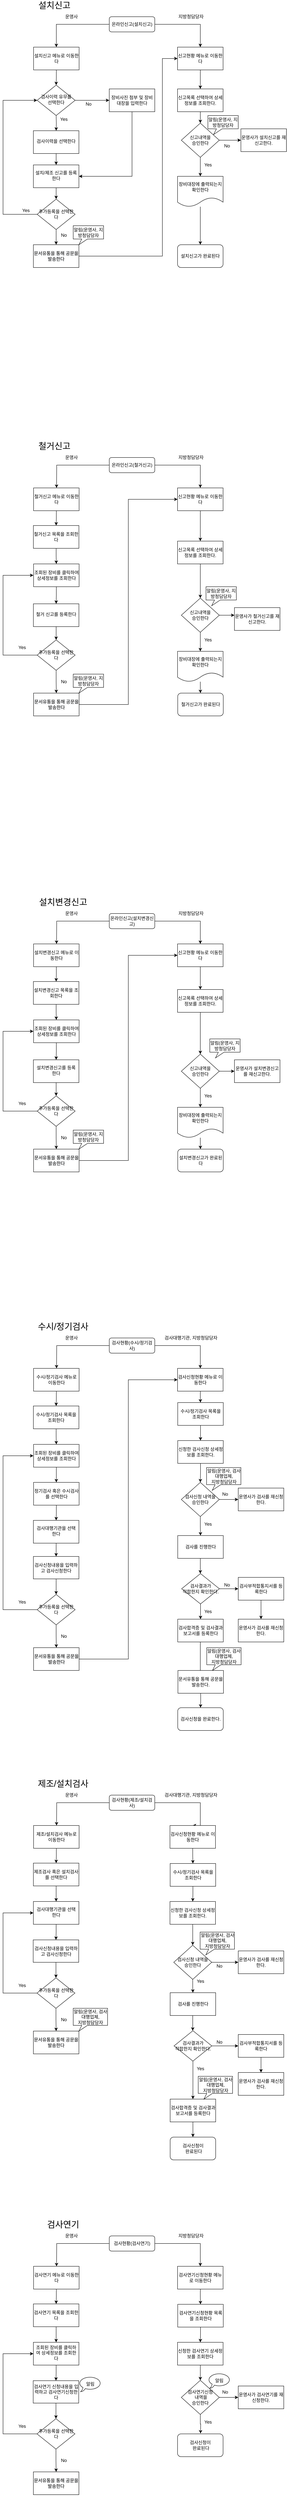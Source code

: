 <mxfile version="14.6.6" type="github">
  <diagram id="C5RBs43oDa-KdzZeNtuy" name="Page-1">
    <mxGraphModel dx="1422" dy="762" grid="1" gridSize="10" guides="1" tooltips="1" connect="1" arrows="1" fold="1" page="1" pageScale="1" pageWidth="827" pageHeight="1169" math="0" shadow="0">
      <root>
        <mxCell id="WIyWlLk6GJQsqaUBKTNV-0" />
        <mxCell id="WIyWlLk6GJQsqaUBKTNV-1" parent="WIyWlLk6GJQsqaUBKTNV-0" />
        <mxCell id="lxTzyP9Jyycn0VTd-L1F-77" value="" style="edgeStyle=orthogonalEdgeStyle;rounded=0;orthogonalLoop=1;jettySize=auto;html=1;entryX=0.5;entryY=0;entryDx=0;entryDy=0;" parent="WIyWlLk6GJQsqaUBKTNV-1" source="WIyWlLk6GJQsqaUBKTNV-3" target="Eu_mf2mGly2LNpTWScYB-71" edge="1">
          <mxGeometry relative="1" as="geometry">
            <mxPoint x="220" y="260" as="targetPoint" />
          </mxGeometry>
        </mxCell>
        <mxCell id="Eu_mf2mGly2LNpTWScYB-67" style="edgeStyle=orthogonalEdgeStyle;rounded=0;orthogonalLoop=1;jettySize=auto;html=1;entryX=0.5;entryY=0;entryDx=0;entryDy=0;" parent="WIyWlLk6GJQsqaUBKTNV-1" source="WIyWlLk6GJQsqaUBKTNV-3" target="Eu_mf2mGly2LNpTWScYB-70" edge="1">
          <mxGeometry relative="1" as="geometry">
            <Array as="points">
              <mxPoint x="600" y="180" />
            </Array>
          </mxGeometry>
        </mxCell>
        <mxCell id="WIyWlLk6GJQsqaUBKTNV-3" value="온라인신고(설치신고)" style="rounded=1;whiteSpace=wrap;html=1;fontSize=12;glass=0;strokeWidth=1;shadow=0;" parent="WIyWlLk6GJQsqaUBKTNV-1" vertex="1">
          <mxGeometry x="360" y="160" width="120" height="40" as="geometry" />
        </mxCell>
        <mxCell id="Ld-m0rTdNNkQz6go5yyE-4" value="" style="edgeStyle=orthogonalEdgeStyle;rounded=0;orthogonalLoop=1;jettySize=auto;html=1;" parent="WIyWlLk6GJQsqaUBKTNV-1" edge="1">
          <mxGeometry relative="1" as="geometry">
            <mxPoint x="270" y="380" as="sourcePoint" />
            <mxPoint x="360" y="380" as="targetPoint" />
          </mxGeometry>
        </mxCell>
        <mxCell id="Ld-m0rTdNNkQz6go5yyE-38" value="" style="edgeStyle=orthogonalEdgeStyle;rounded=0;orthogonalLoop=1;jettySize=auto;html=1;" parent="WIyWlLk6GJQsqaUBKTNV-1" target="Ld-m0rTdNNkQz6go5yyE-37" edge="1">
          <mxGeometry relative="1" as="geometry">
            <mxPoint x="220" y="420" as="sourcePoint" />
          </mxGeometry>
        </mxCell>
        <mxCell id="WIyWlLk6GJQsqaUBKTNV-6" value="검사이력 유무를 선택한다" style="rhombus;whiteSpace=wrap;html=1;shadow=0;fontFamily=Helvetica;fontSize=12;align=center;strokeWidth=1;spacing=6;spacingTop=-4;" parent="WIyWlLk6GJQsqaUBKTNV-1" vertex="1">
          <mxGeometry x="170" y="340" width="100" height="80" as="geometry" />
        </mxCell>
        <mxCell id="Ld-m0rTdNNkQz6go5yyE-19" style="edgeStyle=orthogonalEdgeStyle;rounded=0;orthogonalLoop=1;jettySize=auto;html=1;entryX=1;entryY=0.5;entryDx=0;entryDy=0;" parent="WIyWlLk6GJQsqaUBKTNV-1" target="Ld-m0rTdNNkQz6go5yyE-39" edge="1">
          <mxGeometry relative="1" as="geometry">
            <mxPoint x="290" y="610" as="targetPoint" />
            <Array as="points">
              <mxPoint x="420" y="410" />
              <mxPoint x="420" y="580" />
            </Array>
            <mxPoint x="430" y="410" as="sourcePoint" />
          </mxGeometry>
        </mxCell>
        <mxCell id="Ld-m0rTdNNkQz6go5yyE-5" value="No" style="text;html=1;align=center;verticalAlign=middle;resizable=0;points=[];autosize=1;" parent="WIyWlLk6GJQsqaUBKTNV-1" vertex="1">
          <mxGeometry x="290" y="380" width="30" height="20" as="geometry" />
        </mxCell>
        <mxCell id="Eu_mf2mGly2LNpTWScYB-81" style="edgeStyle=orthogonalEdgeStyle;rounded=0;orthogonalLoop=1;jettySize=auto;html=1;exitX=1;exitY=0.5;exitDx=0;exitDy=0;entryX=0;entryY=0.5;entryDx=0;entryDy=0;" parent="WIyWlLk6GJQsqaUBKTNV-1" source="Ld-m0rTdNNkQz6go5yyE-28" target="Eu_mf2mGly2LNpTWScYB-83" edge="1">
          <mxGeometry relative="1" as="geometry">
            <mxPoint x="710" y="485" as="targetPoint" />
          </mxGeometry>
        </mxCell>
        <mxCell id="Eu_mf2mGly2LNpTWScYB-172" value="" style="edgeStyle=orthogonalEdgeStyle;rounded=0;orthogonalLoop=1;jettySize=auto;html=1;" parent="WIyWlLk6GJQsqaUBKTNV-1" source="Ld-m0rTdNNkQz6go5yyE-28" target="Eu_mf2mGly2LNpTWScYB-167" edge="1">
          <mxGeometry relative="1" as="geometry" />
        </mxCell>
        <mxCell id="Ld-m0rTdNNkQz6go5yyE-28" value="신고내역을 &lt;br&gt;승인한다" style="rhombus;whiteSpace=wrap;html=1;" parent="WIyWlLk6GJQsqaUBKTNV-1" vertex="1">
          <mxGeometry x="550" y="440" width="100" height="90" as="geometry" />
        </mxCell>
        <mxCell id="Ld-m0rTdNNkQz6go5yyE-40" value="" style="edgeStyle=orthogonalEdgeStyle;rounded=0;orthogonalLoop=1;jettySize=auto;html=1;" parent="WIyWlLk6GJQsqaUBKTNV-1" source="Ld-m0rTdNNkQz6go5yyE-37" target="Ld-m0rTdNNkQz6go5yyE-39" edge="1">
          <mxGeometry relative="1" as="geometry" />
        </mxCell>
        <mxCell id="Ld-m0rTdNNkQz6go5yyE-37" value="검사이력을 선택한다" style="whiteSpace=wrap;html=1;shadow=0;strokeWidth=1;spacing=6;spacingTop=-4;" parent="WIyWlLk6GJQsqaUBKTNV-1" vertex="1">
          <mxGeometry x="160" y="460" width="120" height="60" as="geometry" />
        </mxCell>
        <mxCell id="Ld-m0rTdNNkQz6go5yyE-45" value="" style="edgeStyle=orthogonalEdgeStyle;rounded=0;orthogonalLoop=1;jettySize=auto;html=1;" parent="WIyWlLk6GJQsqaUBKTNV-1" source="Ld-m0rTdNNkQz6go5yyE-39" edge="1">
          <mxGeometry relative="1" as="geometry">
            <mxPoint x="220" y="640" as="targetPoint" />
          </mxGeometry>
        </mxCell>
        <mxCell id="Ld-m0rTdNNkQz6go5yyE-39" value="&lt;span&gt;설치/제조 신고를 등록한다&lt;/span&gt;" style="whiteSpace=wrap;html=1;shadow=0;strokeWidth=1;spacing=6;spacingTop=-4;" parent="WIyWlLk6GJQsqaUBKTNV-1" vertex="1">
          <mxGeometry x="160" y="550" width="120" height="60" as="geometry" />
        </mxCell>
        <mxCell id="Ld-m0rTdNNkQz6go5yyE-41" value="Yes" style="text;html=1;align=center;verticalAlign=middle;resizable=0;points=[];autosize=1;" parent="WIyWlLk6GJQsqaUBKTNV-1" vertex="1">
          <mxGeometry x="220" y="420" width="40" height="20" as="geometry" />
        </mxCell>
        <mxCell id="Ld-m0rTdNNkQz6go5yyE-42" value="Yes" style="text;html=1;align=center;verticalAlign=middle;resizable=0;points=[];autosize=1;" parent="WIyWlLk6GJQsqaUBKTNV-1" vertex="1">
          <mxGeometry x="600" y="540" width="40" height="20" as="geometry" />
        </mxCell>
        <mxCell id="Ld-m0rTdNNkQz6go5yyE-43" value="설치신고가 완료된다" style="rounded=1;whiteSpace=wrap;html=1;" parent="WIyWlLk6GJQsqaUBKTNV-1" vertex="1">
          <mxGeometry x="540" y="760" width="120" height="60" as="geometry" />
        </mxCell>
        <mxCell id="lxTzyP9Jyycn0VTd-L1F-59" value="&lt;font style=&quot;font-size: 23px&quot;&gt;설치신고&lt;/font&gt;" style="text;html=1;align=center;verticalAlign=middle;resizable=0;points=[];autosize=1;strokeColor=none;" parent="WIyWlLk6GJQsqaUBKTNV-1" vertex="1">
          <mxGeometry x="160" y="120" width="110" height="20" as="geometry" />
        </mxCell>
        <mxCell id="lxTzyP9Jyycn0VTd-L1F-90" value="&lt;span&gt;장비사진 첨부 및 장비대장을 입력한다&lt;/span&gt;" style="rounded=0;whiteSpace=wrap;html=1;" parent="WIyWlLk6GJQsqaUBKTNV-1" vertex="1">
          <mxGeometry x="360" y="350" width="120" height="60" as="geometry" />
        </mxCell>
        <mxCell id="26QLEwsswjxESiANJocg-1" style="edgeStyle=orthogonalEdgeStyle;rounded=0;orthogonalLoop=1;jettySize=auto;html=1;exitX=1;exitY=0.5;exitDx=0;exitDy=0;entryX=0;entryY=0.5;entryDx=0;entryDy=0;" parent="WIyWlLk6GJQsqaUBKTNV-1" source="wN_w3vvfWrjO0FIOCe-q-8" target="Eu_mf2mGly2LNpTWScYB-70" edge="1">
          <mxGeometry relative="1" as="geometry">
            <Array as="points">
              <mxPoint x="500" y="790" />
              <mxPoint x="500" y="270" />
            </Array>
          </mxGeometry>
        </mxCell>
        <mxCell id="wN_w3vvfWrjO0FIOCe-q-8" value="&#xa;&#xa;&lt;span style=&quot;color: rgb(0, 0, 0); font-family: helvetica; font-size: 12px; font-style: normal; font-weight: 400; letter-spacing: normal; text-align: center; text-indent: 0px; text-transform: none; word-spacing: 0px; background-color: rgb(248, 249, 250); display: inline; float: none;&quot;&gt;문서유통을 통해 공문을 발송한다&lt;/span&gt;&#xa;&#xa;" style="rounded=0;whiteSpace=wrap;html=1;" parent="WIyWlLk6GJQsqaUBKTNV-1" vertex="1">
          <mxGeometry x="160" y="760" width="120" height="60" as="geometry" />
        </mxCell>
        <mxCell id="Eu_mf2mGly2LNpTWScYB-41" style="edgeStyle=orthogonalEdgeStyle;rounded=0;orthogonalLoop=1;jettySize=auto;html=1;entryX=0;entryY=0.5;entryDx=0;entryDy=0;" parent="WIyWlLk6GJQsqaUBKTNV-1" source="Eu_mf2mGly2LNpTWScYB-40" target="WIyWlLk6GJQsqaUBKTNV-6" edge="1">
          <mxGeometry relative="1" as="geometry">
            <mxPoint x="60" y="360" as="targetPoint" />
            <Array as="points">
              <mxPoint x="80" y="680" />
              <mxPoint x="80" y="380" />
            </Array>
          </mxGeometry>
        </mxCell>
        <mxCell id="Eu_mf2mGly2LNpTWScYB-42" value="" style="edgeStyle=orthogonalEdgeStyle;rounded=0;orthogonalLoop=1;jettySize=auto;html=1;" parent="WIyWlLk6GJQsqaUBKTNV-1" source="Eu_mf2mGly2LNpTWScYB-40" target="wN_w3vvfWrjO0FIOCe-q-8" edge="1">
          <mxGeometry relative="1" as="geometry" />
        </mxCell>
        <mxCell id="Eu_mf2mGly2LNpTWScYB-40" value="추가등록을 선택한다" style="rhombus;whiteSpace=wrap;html=1;" parent="WIyWlLk6GJQsqaUBKTNV-1" vertex="1">
          <mxGeometry x="170" y="640" width="100" height="80" as="geometry" />
        </mxCell>
        <mxCell id="Eu_mf2mGly2LNpTWScYB-43" value="Yes" style="text;html=1;align=center;verticalAlign=middle;resizable=0;points=[];autosize=1;strokeColor=none;" parent="WIyWlLk6GJQsqaUBKTNV-1" vertex="1">
          <mxGeometry x="120" y="660" width="40" height="20" as="geometry" />
        </mxCell>
        <mxCell id="Eu_mf2mGly2LNpTWScYB-44" value="No" style="text;html=1;align=center;verticalAlign=middle;resizable=0;points=[];autosize=1;strokeColor=none;" parent="WIyWlLk6GJQsqaUBKTNV-1" vertex="1">
          <mxGeometry x="225" y="725" width="30" height="20" as="geometry" />
        </mxCell>
        <mxCell id="Eu_mf2mGly2LNpTWScYB-77" value="" style="edgeStyle=orthogonalEdgeStyle;rounded=0;orthogonalLoop=1;jettySize=auto;html=1;" parent="WIyWlLk6GJQsqaUBKTNV-1" source="Eu_mf2mGly2LNpTWScYB-70" target="Eu_mf2mGly2LNpTWScYB-76" edge="1">
          <mxGeometry relative="1" as="geometry" />
        </mxCell>
        <mxCell id="Eu_mf2mGly2LNpTWScYB-70" value="신고현황 메뉴로 이동한다" style="rounded=0;whiteSpace=wrap;html=1;" parent="WIyWlLk6GJQsqaUBKTNV-1" vertex="1">
          <mxGeometry x="540" y="240" width="120" height="60" as="geometry" />
        </mxCell>
        <mxCell id="Eu_mf2mGly2LNpTWScYB-72" value="" style="edgeStyle=orthogonalEdgeStyle;rounded=0;orthogonalLoop=1;jettySize=auto;html=1;" parent="WIyWlLk6GJQsqaUBKTNV-1" source="Eu_mf2mGly2LNpTWScYB-71" target="WIyWlLk6GJQsqaUBKTNV-6" edge="1">
          <mxGeometry relative="1" as="geometry" />
        </mxCell>
        <mxCell id="Eu_mf2mGly2LNpTWScYB-71" value="설치신고 메뉴로 이동한다" style="rounded=0;whiteSpace=wrap;html=1;" parent="WIyWlLk6GJQsqaUBKTNV-1" vertex="1">
          <mxGeometry x="160.5" y="240" width="120" height="60" as="geometry" />
        </mxCell>
        <mxCell id="Eu_mf2mGly2LNpTWScYB-73" value="지방청담당자" style="text;html=1;align=center;verticalAlign=middle;resizable=0;points=[];autosize=1;strokeColor=none;" parent="WIyWlLk6GJQsqaUBKTNV-1" vertex="1">
          <mxGeometry x="530" y="150" width="90" height="20" as="geometry" />
        </mxCell>
        <mxCell id="Eu_mf2mGly2LNpTWScYB-74" value="운영사" style="text;html=1;align=center;verticalAlign=middle;resizable=0;points=[];autosize=1;strokeColor=none;" parent="WIyWlLk6GJQsqaUBKTNV-1" vertex="1">
          <mxGeometry x="235" y="150" width="50" height="20" as="geometry" />
        </mxCell>
        <mxCell id="Eu_mf2mGly2LNpTWScYB-78" value="" style="edgeStyle=orthogonalEdgeStyle;rounded=0;orthogonalLoop=1;jettySize=auto;html=1;" parent="WIyWlLk6GJQsqaUBKTNV-1" source="Eu_mf2mGly2LNpTWScYB-76" target="Ld-m0rTdNNkQz6go5yyE-28" edge="1">
          <mxGeometry relative="1" as="geometry" />
        </mxCell>
        <mxCell id="Eu_mf2mGly2LNpTWScYB-76" value="신고목록 선택하여 상세정보를 조회한다." style="rounded=0;whiteSpace=wrap;html=1;" parent="WIyWlLk6GJQsqaUBKTNV-1" vertex="1">
          <mxGeometry x="540" y="350" width="120" height="60" as="geometry" />
        </mxCell>
        <mxCell id="Eu_mf2mGly2LNpTWScYB-83" value="운영사가 설치신고를 재신고한다." style="rounded=0;whiteSpace=wrap;html=1;" parent="WIyWlLk6GJQsqaUBKTNV-1" vertex="1">
          <mxGeometry x="707" y="455" width="120" height="60" as="geometry" />
        </mxCell>
        <mxCell id="Eu_mf2mGly2LNpTWScYB-174" value="" style="edgeStyle=orthogonalEdgeStyle;rounded=0;orthogonalLoop=1;jettySize=auto;html=1;" parent="WIyWlLk6GJQsqaUBKTNV-1" source="Eu_mf2mGly2LNpTWScYB-167" target="Ld-m0rTdNNkQz6go5yyE-43" edge="1">
          <mxGeometry relative="1" as="geometry" />
        </mxCell>
        <mxCell id="Eu_mf2mGly2LNpTWScYB-167" value="장비대장에 출력되는지 확인한다" style="shape=document;whiteSpace=wrap;html=1;boundedLbl=1;" parent="WIyWlLk6GJQsqaUBKTNV-1" vertex="1">
          <mxGeometry x="540" y="580" width="120" height="80" as="geometry" />
        </mxCell>
        <mxCell id="Eu_mf2mGly2LNpTWScYB-175" value="" style="edgeStyle=orthogonalEdgeStyle;rounded=0;orthogonalLoop=1;jettySize=auto;html=1;" parent="WIyWlLk6GJQsqaUBKTNV-1" source="Eu_mf2mGly2LNpTWScYB-176" target="Eu_mf2mGly2LNpTWScYB-178" edge="1">
          <mxGeometry relative="1" as="geometry" />
        </mxCell>
        <mxCell id="Eu_mf2mGly2LNpTWScYB-176" value="철거신고 메뉴로 이동한다" style="rounded=0;whiteSpace=wrap;html=1;" parent="WIyWlLk6GJQsqaUBKTNV-1" vertex="1">
          <mxGeometry x="160.5" y="1400" width="120" height="60" as="geometry" />
        </mxCell>
        <mxCell id="Eu_mf2mGly2LNpTWScYB-222" style="edgeStyle=orthogonalEdgeStyle;rounded=0;orthogonalLoop=1;jettySize=auto;html=1;entryX=0.5;entryY=0;entryDx=0;entryDy=0;" parent="WIyWlLk6GJQsqaUBKTNV-1" source="Eu_mf2mGly2LNpTWScYB-178" target="Eu_mf2mGly2LNpTWScYB-179" edge="1">
          <mxGeometry relative="1" as="geometry" />
        </mxCell>
        <mxCell id="Eu_mf2mGly2LNpTWScYB-178" value="철거신고 목록을 조회한다" style="rounded=0;whiteSpace=wrap;html=1;" parent="WIyWlLk6GJQsqaUBKTNV-1" vertex="1">
          <mxGeometry x="160" y="1499" width="120" height="60" as="geometry" />
        </mxCell>
        <mxCell id="Eu_mf2mGly2LNpTWScYB-179" value="&lt;span&gt;조회된 장비를 클릭하여 상세정보를 조회한다&lt;/span&gt;" style="rounded=0;whiteSpace=wrap;html=1;" parent="WIyWlLk6GJQsqaUBKTNV-1" vertex="1">
          <mxGeometry x="160.5" y="1600" width="120" height="60" as="geometry" />
        </mxCell>
        <mxCell id="Eu_mf2mGly2LNpTWScYB-180" value="" style="edgeStyle=orthogonalEdgeStyle;rounded=0;orthogonalLoop=1;jettySize=auto;html=1;" parent="WIyWlLk6GJQsqaUBKTNV-1" source="Eu_mf2mGly2LNpTWScYB-182" edge="1">
          <mxGeometry relative="1" as="geometry">
            <mxPoint x="221" y="1400" as="targetPoint" />
          </mxGeometry>
        </mxCell>
        <mxCell id="Eu_mf2mGly2LNpTWScYB-181" style="edgeStyle=orthogonalEdgeStyle;rounded=0;orthogonalLoop=1;jettySize=auto;html=1;entryX=0.5;entryY=0;entryDx=0;entryDy=0;" parent="WIyWlLk6GJQsqaUBKTNV-1" source="Eu_mf2mGly2LNpTWScYB-182" target="Eu_mf2mGly2LNpTWScYB-208" edge="1">
          <mxGeometry relative="1" as="geometry">
            <Array as="points">
              <mxPoint x="600" y="1340" />
            </Array>
          </mxGeometry>
        </mxCell>
        <mxCell id="Eu_mf2mGly2LNpTWScYB-182" value="온라인신고(철거신고)" style="rounded=1;whiteSpace=wrap;html=1;fontSize=12;glass=0;strokeWidth=1;shadow=0;" parent="WIyWlLk6GJQsqaUBKTNV-1" vertex="1">
          <mxGeometry x="360" y="1320" width="120" height="40" as="geometry" />
        </mxCell>
        <mxCell id="Eu_mf2mGly2LNpTWScYB-184" value="" style="edgeStyle=orthogonalEdgeStyle;rounded=0;orthogonalLoop=1;jettySize=auto;html=1;exitX=0.5;exitY=1;exitDx=0;exitDy=0;entryX=0.5;entryY=0;entryDx=0;entryDy=0;" parent="WIyWlLk6GJQsqaUBKTNV-1" source="Eu_mf2mGly2LNpTWScYB-179" target="Eu_mf2mGly2LNpTWScYB-194" edge="1">
          <mxGeometry relative="1" as="geometry">
            <mxPoint x="220" y="1670" as="sourcePoint" />
            <mxPoint x="220" y="1710" as="targetPoint" />
          </mxGeometry>
        </mxCell>
        <mxCell id="Eu_mf2mGly2LNpTWScYB-188" style="edgeStyle=orthogonalEdgeStyle;rounded=0;orthogonalLoop=1;jettySize=auto;html=1;exitX=1;exitY=0.5;exitDx=0;exitDy=0;entryX=0;entryY=0.5;entryDx=0;entryDy=0;" parent="WIyWlLk6GJQsqaUBKTNV-1" source="Eu_mf2mGly2LNpTWScYB-190" edge="1">
          <mxGeometry relative="1" as="geometry">
            <mxPoint x="690" y="1735" as="targetPoint" />
          </mxGeometry>
        </mxCell>
        <mxCell id="Eu_mf2mGly2LNpTWScYB-189" value="" style="edgeStyle=orthogonalEdgeStyle;rounded=0;orthogonalLoop=1;jettySize=auto;html=1;" parent="WIyWlLk6GJQsqaUBKTNV-1" source="Eu_mf2mGly2LNpTWScYB-190" target="Eu_mf2mGly2LNpTWScYB-217" edge="1">
          <mxGeometry relative="1" as="geometry" />
        </mxCell>
        <mxCell id="Eu_mf2mGly2LNpTWScYB-190" value="신고내역을 &lt;br&gt;승인한다" style="rhombus;whiteSpace=wrap;html=1;" parent="WIyWlLk6GJQsqaUBKTNV-1" vertex="1">
          <mxGeometry x="550" y="1690" width="100" height="90" as="geometry" />
        </mxCell>
        <mxCell id="Eu_mf2mGly2LNpTWScYB-224" value="" style="edgeStyle=orthogonalEdgeStyle;rounded=0;orthogonalLoop=1;jettySize=auto;html=1;" parent="WIyWlLk6GJQsqaUBKTNV-1" source="Eu_mf2mGly2LNpTWScYB-194" target="Eu_mf2mGly2LNpTWScYB-204" edge="1">
          <mxGeometry relative="1" as="geometry" />
        </mxCell>
        <mxCell id="Eu_mf2mGly2LNpTWScYB-194" value="&lt;span&gt;철거 신고를 등록한다&lt;/span&gt;" style="whiteSpace=wrap;html=1;shadow=0;strokeWidth=1;spacing=6;spacingTop=-4;" parent="WIyWlLk6GJQsqaUBKTNV-1" vertex="1">
          <mxGeometry x="160" y="1705" width="120" height="60" as="geometry" />
        </mxCell>
        <mxCell id="Eu_mf2mGly2LNpTWScYB-196" value="Yes" style="text;html=1;align=center;verticalAlign=middle;resizable=0;points=[];autosize=1;" parent="WIyWlLk6GJQsqaUBKTNV-1" vertex="1">
          <mxGeometry x="600" y="1790" width="40" height="20" as="geometry" />
        </mxCell>
        <mxCell id="Eu_mf2mGly2LNpTWScYB-197" value="철거신고가 완료된다" style="rounded=1;whiteSpace=wrap;html=1;" parent="WIyWlLk6GJQsqaUBKTNV-1" vertex="1">
          <mxGeometry x="540.5" y="1940" width="120" height="60" as="geometry" />
        </mxCell>
        <mxCell id="Eu_mf2mGly2LNpTWScYB-198" value="&lt;font style=&quot;font-size: 23px&quot;&gt;철거신고&lt;/font&gt;" style="text;html=1;align=center;verticalAlign=middle;resizable=0;points=[];autosize=1;strokeColor=none;" parent="WIyWlLk6GJQsqaUBKTNV-1" vertex="1">
          <mxGeometry x="160" y="1280" width="110" height="20" as="geometry" />
        </mxCell>
        <mxCell id="26QLEwsswjxESiANJocg-6" style="edgeStyle=orthogonalEdgeStyle;rounded=0;orthogonalLoop=1;jettySize=auto;html=1;entryX=0;entryY=0.5;entryDx=0;entryDy=0;" parent="WIyWlLk6GJQsqaUBKTNV-1" source="Eu_mf2mGly2LNpTWScYB-201" target="Eu_mf2mGly2LNpTWScYB-208" edge="1">
          <mxGeometry relative="1" as="geometry" />
        </mxCell>
        <mxCell id="Eu_mf2mGly2LNpTWScYB-201" value="&#xa;&#xa;&lt;span style=&quot;color: rgb(0, 0, 0); font-family: helvetica; font-size: 12px; font-style: normal; font-weight: 400; letter-spacing: normal; text-align: center; text-indent: 0px; text-transform: none; word-spacing: 0px; background-color: rgb(248, 249, 250); display: inline; float: none;&quot;&gt;문서유통을 통해 공문을 발송한다&lt;/span&gt;&#xa;&#xa;" style="rounded=0;whiteSpace=wrap;html=1;" parent="WIyWlLk6GJQsqaUBKTNV-1" vertex="1">
          <mxGeometry x="160.5" y="1940" width="120" height="60" as="geometry" />
        </mxCell>
        <mxCell id="Eu_mf2mGly2LNpTWScYB-202" style="edgeStyle=orthogonalEdgeStyle;rounded=0;orthogonalLoop=1;jettySize=auto;html=1;exitX=0;exitY=0.5;exitDx=0;exitDy=0;" parent="WIyWlLk6GJQsqaUBKTNV-1" source="Eu_mf2mGly2LNpTWScYB-204" edge="1">
          <mxGeometry relative="1" as="geometry">
            <mxPoint x="160" y="1630" as="targetPoint" />
            <Array as="points">
              <mxPoint x="80" y="1840" />
              <mxPoint x="80" y="1630" />
            </Array>
          </mxGeometry>
        </mxCell>
        <mxCell id="Eu_mf2mGly2LNpTWScYB-223" value="" style="edgeStyle=orthogonalEdgeStyle;rounded=0;orthogonalLoop=1;jettySize=auto;html=1;entryX=0.5;entryY=0;entryDx=0;entryDy=0;" parent="WIyWlLk6GJQsqaUBKTNV-1" source="Eu_mf2mGly2LNpTWScYB-204" target="Eu_mf2mGly2LNpTWScYB-201" edge="1">
          <mxGeometry relative="1" as="geometry" />
        </mxCell>
        <mxCell id="Eu_mf2mGly2LNpTWScYB-204" value="추가등록을 선택한다" style="rhombus;whiteSpace=wrap;html=1;" parent="WIyWlLk6GJQsqaUBKTNV-1" vertex="1">
          <mxGeometry x="170" y="1800" width="100" height="80" as="geometry" />
        </mxCell>
        <mxCell id="Eu_mf2mGly2LNpTWScYB-205" value="Yes" style="text;html=1;align=center;verticalAlign=middle;resizable=0;points=[];autosize=1;strokeColor=none;" parent="WIyWlLk6GJQsqaUBKTNV-1" vertex="1">
          <mxGeometry x="110" y="1810" width="40" height="20" as="geometry" />
        </mxCell>
        <mxCell id="Eu_mf2mGly2LNpTWScYB-206" value="No" style="text;html=1;align=center;verticalAlign=middle;resizable=0;points=[];autosize=1;strokeColor=none;" parent="WIyWlLk6GJQsqaUBKTNV-1" vertex="1">
          <mxGeometry x="225" y="1900" width="30" height="20" as="geometry" />
        </mxCell>
        <mxCell id="Eu_mf2mGly2LNpTWScYB-207" value="" style="edgeStyle=orthogonalEdgeStyle;rounded=0;orthogonalLoop=1;jettySize=auto;html=1;" parent="WIyWlLk6GJQsqaUBKTNV-1" source="Eu_mf2mGly2LNpTWScYB-208" target="Eu_mf2mGly2LNpTWScYB-214" edge="1">
          <mxGeometry relative="1" as="geometry" />
        </mxCell>
        <mxCell id="Eu_mf2mGly2LNpTWScYB-208" value="신고현황 메뉴로 이동한다" style="rounded=0;whiteSpace=wrap;html=1;" parent="WIyWlLk6GJQsqaUBKTNV-1" vertex="1">
          <mxGeometry x="540" y="1400" width="120" height="60" as="geometry" />
        </mxCell>
        <mxCell id="Eu_mf2mGly2LNpTWScYB-211" value="지방청담당자" style="text;html=1;align=center;verticalAlign=middle;resizable=0;points=[];autosize=1;strokeColor=none;" parent="WIyWlLk6GJQsqaUBKTNV-1" vertex="1">
          <mxGeometry x="530" y="1310" width="90" height="20" as="geometry" />
        </mxCell>
        <mxCell id="Eu_mf2mGly2LNpTWScYB-212" value="운영사" style="text;html=1;align=center;verticalAlign=middle;resizable=0;points=[];autosize=1;strokeColor=none;" parent="WIyWlLk6GJQsqaUBKTNV-1" vertex="1">
          <mxGeometry x="235" y="1310" width="50" height="20" as="geometry" />
        </mxCell>
        <mxCell id="Eu_mf2mGly2LNpTWScYB-213" value="" style="edgeStyle=orthogonalEdgeStyle;rounded=0;orthogonalLoop=1;jettySize=auto;html=1;" parent="WIyWlLk6GJQsqaUBKTNV-1" source="Eu_mf2mGly2LNpTWScYB-214" target="Eu_mf2mGly2LNpTWScYB-190" edge="1">
          <mxGeometry relative="1" as="geometry" />
        </mxCell>
        <mxCell id="Eu_mf2mGly2LNpTWScYB-214" value="신고목록 선택하여 상세정보를 조회한다." style="rounded=0;whiteSpace=wrap;html=1;" parent="WIyWlLk6GJQsqaUBKTNV-1" vertex="1">
          <mxGeometry x="540" y="1540" width="120" height="60" as="geometry" />
        </mxCell>
        <mxCell id="Eu_mf2mGly2LNpTWScYB-215" value="운영사가 철거신고를 재신고한다." style="rounded=0;whiteSpace=wrap;html=1;" parent="WIyWlLk6GJQsqaUBKTNV-1" vertex="1">
          <mxGeometry x="690" y="1715" width="120" height="60" as="geometry" />
        </mxCell>
        <mxCell id="Eu_mf2mGly2LNpTWScYB-216" value="" style="edgeStyle=orthogonalEdgeStyle;rounded=0;orthogonalLoop=1;jettySize=auto;html=1;" parent="WIyWlLk6GJQsqaUBKTNV-1" source="Eu_mf2mGly2LNpTWScYB-217" target="Eu_mf2mGly2LNpTWScYB-197" edge="1">
          <mxGeometry relative="1" as="geometry" />
        </mxCell>
        <mxCell id="Eu_mf2mGly2LNpTWScYB-217" value="장비대장에 출력되는지 확인한다" style="shape=document;whiteSpace=wrap;html=1;boundedLbl=1;" parent="WIyWlLk6GJQsqaUBKTNV-1" vertex="1">
          <mxGeometry x="540" y="1830" width="120" height="80" as="geometry" />
        </mxCell>
        <mxCell id="Eu_mf2mGly2LNpTWScYB-226" value="" style="edgeStyle=orthogonalEdgeStyle;rounded=0;orthogonalLoop=1;jettySize=auto;html=1;" parent="WIyWlLk6GJQsqaUBKTNV-1" source="Eu_mf2mGly2LNpTWScYB-227" target="Eu_mf2mGly2LNpTWScYB-229" edge="1">
          <mxGeometry relative="1" as="geometry" />
        </mxCell>
        <mxCell id="Eu_mf2mGly2LNpTWScYB-227" value="설치변경신고 메뉴로 이동한다" style="rounded=0;whiteSpace=wrap;html=1;" parent="WIyWlLk6GJQsqaUBKTNV-1" vertex="1">
          <mxGeometry x="160.5" y="2600" width="120" height="60" as="geometry" />
        </mxCell>
        <mxCell id="Eu_mf2mGly2LNpTWScYB-228" style="edgeStyle=orthogonalEdgeStyle;rounded=0;orthogonalLoop=1;jettySize=auto;html=1;entryX=0.5;entryY=0;entryDx=0;entryDy=0;" parent="WIyWlLk6GJQsqaUBKTNV-1" source="Eu_mf2mGly2LNpTWScYB-229" target="Eu_mf2mGly2LNpTWScYB-230" edge="1">
          <mxGeometry relative="1" as="geometry" />
        </mxCell>
        <mxCell id="Eu_mf2mGly2LNpTWScYB-229" value="설치변경신고 목록을 조회한다" style="rounded=0;whiteSpace=wrap;html=1;" parent="WIyWlLk6GJQsqaUBKTNV-1" vertex="1">
          <mxGeometry x="160" y="2699" width="120" height="60" as="geometry" />
        </mxCell>
        <mxCell id="Eu_mf2mGly2LNpTWScYB-230" value="&lt;span&gt;조회된 장비를 클릭하여 상세정보를 조회한다&lt;/span&gt;" style="rounded=0;whiteSpace=wrap;html=1;" parent="WIyWlLk6GJQsqaUBKTNV-1" vertex="1">
          <mxGeometry x="160.5" y="2800" width="120" height="60" as="geometry" />
        </mxCell>
        <mxCell id="Eu_mf2mGly2LNpTWScYB-231" value="" style="edgeStyle=orthogonalEdgeStyle;rounded=0;orthogonalLoop=1;jettySize=auto;html=1;" parent="WIyWlLk6GJQsqaUBKTNV-1" source="Eu_mf2mGly2LNpTWScYB-233" edge="1">
          <mxGeometry relative="1" as="geometry">
            <mxPoint x="221" y="2600" as="targetPoint" />
          </mxGeometry>
        </mxCell>
        <mxCell id="Eu_mf2mGly2LNpTWScYB-232" style="edgeStyle=orthogonalEdgeStyle;rounded=0;orthogonalLoop=1;jettySize=auto;html=1;entryX=0.5;entryY=0;entryDx=0;entryDy=0;" parent="WIyWlLk6GJQsqaUBKTNV-1" source="Eu_mf2mGly2LNpTWScYB-233" target="Eu_mf2mGly2LNpTWScYB-251" edge="1">
          <mxGeometry relative="1" as="geometry">
            <Array as="points">
              <mxPoint x="600" y="2540" />
            </Array>
          </mxGeometry>
        </mxCell>
        <mxCell id="Eu_mf2mGly2LNpTWScYB-233" value="온라인신고(설치변경신고)" style="rounded=1;whiteSpace=wrap;html=1;fontSize=12;glass=0;strokeWidth=1;shadow=0;" parent="WIyWlLk6GJQsqaUBKTNV-1" vertex="1">
          <mxGeometry x="360" y="2520" width="120" height="40" as="geometry" />
        </mxCell>
        <mxCell id="Eu_mf2mGly2LNpTWScYB-234" value="" style="edgeStyle=orthogonalEdgeStyle;rounded=0;orthogonalLoop=1;jettySize=auto;html=1;exitX=0.5;exitY=1;exitDx=0;exitDy=0;entryX=0.5;entryY=0;entryDx=0;entryDy=0;" parent="WIyWlLk6GJQsqaUBKTNV-1" source="Eu_mf2mGly2LNpTWScYB-230" target="Eu_mf2mGly2LNpTWScYB-239" edge="1">
          <mxGeometry relative="1" as="geometry">
            <mxPoint x="220" y="2870" as="sourcePoint" />
            <mxPoint x="220" y="2910" as="targetPoint" />
          </mxGeometry>
        </mxCell>
        <mxCell id="Eu_mf2mGly2LNpTWScYB-235" style="edgeStyle=orthogonalEdgeStyle;rounded=0;orthogonalLoop=1;jettySize=auto;html=1;exitX=1;exitY=0.5;exitDx=0;exitDy=0;entryX=0;entryY=0.5;entryDx=0;entryDy=0;" parent="WIyWlLk6GJQsqaUBKTNV-1" source="Eu_mf2mGly2LNpTWScYB-237" edge="1">
          <mxGeometry relative="1" as="geometry">
            <mxPoint x="690" y="2935" as="targetPoint" />
          </mxGeometry>
        </mxCell>
        <mxCell id="Eu_mf2mGly2LNpTWScYB-236" value="" style="edgeStyle=orthogonalEdgeStyle;rounded=0;orthogonalLoop=1;jettySize=auto;html=1;" parent="WIyWlLk6GJQsqaUBKTNV-1" source="Eu_mf2mGly2LNpTWScYB-237" target="Eu_mf2mGly2LNpTWScYB-258" edge="1">
          <mxGeometry relative="1" as="geometry" />
        </mxCell>
        <mxCell id="Eu_mf2mGly2LNpTWScYB-237" value="신고내역을 &lt;br&gt;승인한다" style="rhombus;whiteSpace=wrap;html=1;" parent="WIyWlLk6GJQsqaUBKTNV-1" vertex="1">
          <mxGeometry x="550" y="2890" width="100" height="90" as="geometry" />
        </mxCell>
        <mxCell id="Eu_mf2mGly2LNpTWScYB-238" value="" style="edgeStyle=orthogonalEdgeStyle;rounded=0;orthogonalLoop=1;jettySize=auto;html=1;" parent="WIyWlLk6GJQsqaUBKTNV-1" source="Eu_mf2mGly2LNpTWScYB-239" target="Eu_mf2mGly2LNpTWScYB-247" edge="1">
          <mxGeometry relative="1" as="geometry" />
        </mxCell>
        <mxCell id="Eu_mf2mGly2LNpTWScYB-239" value="&lt;span&gt;설치변경신고를 등록한다&lt;/span&gt;" style="whiteSpace=wrap;html=1;shadow=0;strokeWidth=1;spacing=6;spacingTop=-4;" parent="WIyWlLk6GJQsqaUBKTNV-1" vertex="1">
          <mxGeometry x="160" y="2905" width="120" height="60" as="geometry" />
        </mxCell>
        <mxCell id="Eu_mf2mGly2LNpTWScYB-240" value="Yes" style="text;html=1;align=center;verticalAlign=middle;resizable=0;points=[];autosize=1;" parent="WIyWlLk6GJQsqaUBKTNV-1" vertex="1">
          <mxGeometry x="600" y="2990" width="40" height="20" as="geometry" />
        </mxCell>
        <mxCell id="Eu_mf2mGly2LNpTWScYB-241" value="설치변경신고가 완료된다" style="rounded=1;whiteSpace=wrap;html=1;" parent="WIyWlLk6GJQsqaUBKTNV-1" vertex="1">
          <mxGeometry x="540.5" y="3140" width="120" height="60" as="geometry" />
        </mxCell>
        <mxCell id="Eu_mf2mGly2LNpTWScYB-242" value="&lt;font style=&quot;font-size: 23px&quot;&gt;설치변경신고&lt;/font&gt;" style="text;html=1;align=center;verticalAlign=middle;resizable=0;points=[];autosize=1;strokeColor=none;" parent="WIyWlLk6GJQsqaUBKTNV-1" vertex="1">
          <mxGeometry x="162.5" y="2480" width="150" height="20" as="geometry" />
        </mxCell>
        <mxCell id="Eu_mf2mGly2LNpTWScYB-243" value="" style="edgeStyle=orthogonalEdgeStyle;rounded=0;orthogonalLoop=1;jettySize=auto;html=1;entryX=0;entryY=0.5;entryDx=0;entryDy=0;" parent="WIyWlLk6GJQsqaUBKTNV-1" source="Eu_mf2mGly2LNpTWScYB-244" target="Eu_mf2mGly2LNpTWScYB-251" edge="1">
          <mxGeometry relative="1" as="geometry">
            <mxPoint x="340.5" y="3170" as="targetPoint" />
          </mxGeometry>
        </mxCell>
        <mxCell id="Eu_mf2mGly2LNpTWScYB-244" value="&#xa;&#xa;&lt;span style=&quot;color: rgb(0, 0, 0); font-family: helvetica; font-size: 12px; font-style: normal; font-weight: 400; letter-spacing: normal; text-align: center; text-indent: 0px; text-transform: none; word-spacing: 0px; background-color: rgb(248, 249, 250); display: inline; float: none;&quot;&gt;문서유통을 통해 공문을 발송한다&lt;/span&gt;&#xa;&#xa;" style="rounded=0;whiteSpace=wrap;html=1;" parent="WIyWlLk6GJQsqaUBKTNV-1" vertex="1">
          <mxGeometry x="160.5" y="3140" width="120" height="60" as="geometry" />
        </mxCell>
        <mxCell id="Eu_mf2mGly2LNpTWScYB-245" style="edgeStyle=orthogonalEdgeStyle;rounded=0;orthogonalLoop=1;jettySize=auto;html=1;exitX=0;exitY=0.5;exitDx=0;exitDy=0;" parent="WIyWlLk6GJQsqaUBKTNV-1" source="Eu_mf2mGly2LNpTWScYB-247" edge="1">
          <mxGeometry relative="1" as="geometry">
            <mxPoint x="160" y="2830" as="targetPoint" />
            <Array as="points">
              <mxPoint x="80" y="3040" />
              <mxPoint x="80" y="2830" />
            </Array>
          </mxGeometry>
        </mxCell>
        <mxCell id="Eu_mf2mGly2LNpTWScYB-246" value="" style="edgeStyle=orthogonalEdgeStyle;rounded=0;orthogonalLoop=1;jettySize=auto;html=1;entryX=0.5;entryY=0;entryDx=0;entryDy=0;" parent="WIyWlLk6GJQsqaUBKTNV-1" source="Eu_mf2mGly2LNpTWScYB-247" target="Eu_mf2mGly2LNpTWScYB-244" edge="1">
          <mxGeometry relative="1" as="geometry" />
        </mxCell>
        <mxCell id="Eu_mf2mGly2LNpTWScYB-247" value="추가등록을 선택한다" style="rhombus;whiteSpace=wrap;html=1;" parent="WIyWlLk6GJQsqaUBKTNV-1" vertex="1">
          <mxGeometry x="170" y="3000" width="100" height="80" as="geometry" />
        </mxCell>
        <mxCell id="Eu_mf2mGly2LNpTWScYB-248" value="Yes" style="text;html=1;align=center;verticalAlign=middle;resizable=0;points=[];autosize=1;strokeColor=none;" parent="WIyWlLk6GJQsqaUBKTNV-1" vertex="1">
          <mxGeometry x="110" y="3010" width="40" height="20" as="geometry" />
        </mxCell>
        <mxCell id="Eu_mf2mGly2LNpTWScYB-249" value="No" style="text;html=1;align=center;verticalAlign=middle;resizable=0;points=[];autosize=1;strokeColor=none;" parent="WIyWlLk6GJQsqaUBKTNV-1" vertex="1">
          <mxGeometry x="225" y="3100" width="30" height="20" as="geometry" />
        </mxCell>
        <mxCell id="Eu_mf2mGly2LNpTWScYB-250" value="" style="edgeStyle=orthogonalEdgeStyle;rounded=0;orthogonalLoop=1;jettySize=auto;html=1;" parent="WIyWlLk6GJQsqaUBKTNV-1" source="Eu_mf2mGly2LNpTWScYB-251" target="Eu_mf2mGly2LNpTWScYB-255" edge="1">
          <mxGeometry relative="1" as="geometry" />
        </mxCell>
        <mxCell id="Eu_mf2mGly2LNpTWScYB-251" value="신고현황 메뉴로 이동한다" style="rounded=0;whiteSpace=wrap;html=1;" parent="WIyWlLk6GJQsqaUBKTNV-1" vertex="1">
          <mxGeometry x="540" y="2600" width="120" height="60" as="geometry" />
        </mxCell>
        <mxCell id="Eu_mf2mGly2LNpTWScYB-252" value="지방청담당자" style="text;html=1;align=center;verticalAlign=middle;resizable=0;points=[];autosize=1;strokeColor=none;" parent="WIyWlLk6GJQsqaUBKTNV-1" vertex="1">
          <mxGeometry x="530" y="2510" width="90" height="20" as="geometry" />
        </mxCell>
        <mxCell id="Eu_mf2mGly2LNpTWScYB-253" value="운영사" style="text;html=1;align=center;verticalAlign=middle;resizable=0;points=[];autosize=1;strokeColor=none;" parent="WIyWlLk6GJQsqaUBKTNV-1" vertex="1">
          <mxGeometry x="235" y="2510" width="50" height="20" as="geometry" />
        </mxCell>
        <mxCell id="Eu_mf2mGly2LNpTWScYB-254" value="" style="edgeStyle=orthogonalEdgeStyle;rounded=0;orthogonalLoop=1;jettySize=auto;html=1;" parent="WIyWlLk6GJQsqaUBKTNV-1" source="Eu_mf2mGly2LNpTWScYB-255" target="Eu_mf2mGly2LNpTWScYB-237" edge="1">
          <mxGeometry relative="1" as="geometry" />
        </mxCell>
        <mxCell id="Eu_mf2mGly2LNpTWScYB-255" value="신고목록 선택하여 상세정보를 조회한다." style="rounded=0;whiteSpace=wrap;html=1;" parent="WIyWlLk6GJQsqaUBKTNV-1" vertex="1">
          <mxGeometry x="540" y="2720" width="120" height="60" as="geometry" />
        </mxCell>
        <mxCell id="Eu_mf2mGly2LNpTWScYB-256" value="운영사가 설치변경신고를 재신고한다." style="rounded=0;whiteSpace=wrap;html=1;" parent="WIyWlLk6GJQsqaUBKTNV-1" vertex="1">
          <mxGeometry x="690" y="2905" width="120" height="60" as="geometry" />
        </mxCell>
        <mxCell id="Eu_mf2mGly2LNpTWScYB-257" value="" style="edgeStyle=orthogonalEdgeStyle;rounded=0;orthogonalLoop=1;jettySize=auto;html=1;" parent="WIyWlLk6GJQsqaUBKTNV-1" source="Eu_mf2mGly2LNpTWScYB-258" target="Eu_mf2mGly2LNpTWScYB-241" edge="1">
          <mxGeometry relative="1" as="geometry" />
        </mxCell>
        <mxCell id="Eu_mf2mGly2LNpTWScYB-258" value="장비대장에 출력되는지 확인한다" style="shape=document;whiteSpace=wrap;html=1;boundedLbl=1;" parent="WIyWlLk6GJQsqaUBKTNV-1" vertex="1">
          <mxGeometry x="540" y="3030" width="120" height="80" as="geometry" />
        </mxCell>
        <mxCell id="Eu_mf2mGly2LNpTWScYB-296" value="" style="edgeStyle=orthogonalEdgeStyle;rounded=0;orthogonalLoop=1;jettySize=auto;html=1;" parent="WIyWlLk6GJQsqaUBKTNV-1" source="Eu_mf2mGly2LNpTWScYB-297" target="Eu_mf2mGly2LNpTWScYB-299" edge="1">
          <mxGeometry relative="1" as="geometry" />
        </mxCell>
        <mxCell id="Eu_mf2mGly2LNpTWScYB-297" value="수시/정기검사 메뉴로 이동한다" style="rounded=0;whiteSpace=wrap;html=1;" parent="WIyWlLk6GJQsqaUBKTNV-1" vertex="1">
          <mxGeometry x="160.5" y="3717" width="120" height="60" as="geometry" />
        </mxCell>
        <mxCell id="Eu_mf2mGly2LNpTWScYB-298" style="edgeStyle=orthogonalEdgeStyle;rounded=0;orthogonalLoop=1;jettySize=auto;html=1;entryX=0.5;entryY=0;entryDx=0;entryDy=0;" parent="WIyWlLk6GJQsqaUBKTNV-1" source="Eu_mf2mGly2LNpTWScYB-299" target="Eu_mf2mGly2LNpTWScYB-300" edge="1">
          <mxGeometry relative="1" as="geometry" />
        </mxCell>
        <mxCell id="Eu_mf2mGly2LNpTWScYB-299" value="수시/정기검사 목록을 조회한다" style="rounded=0;whiteSpace=wrap;html=1;" parent="WIyWlLk6GJQsqaUBKTNV-1" vertex="1">
          <mxGeometry x="160" y="3816" width="120" height="60" as="geometry" />
        </mxCell>
        <mxCell id="Eu_mf2mGly2LNpTWScYB-403" value="" style="edgeStyle=orthogonalEdgeStyle;rounded=0;orthogonalLoop=1;jettySize=auto;html=1;" parent="WIyWlLk6GJQsqaUBKTNV-1" source="Eu_mf2mGly2LNpTWScYB-300" target="Eu_mf2mGly2LNpTWScYB-402" edge="1">
          <mxGeometry relative="1" as="geometry" />
        </mxCell>
        <mxCell id="Eu_mf2mGly2LNpTWScYB-300" value="&lt;span&gt;조회된 장비를 클릭하여 상세정보를 조회한다&lt;/span&gt;" style="rounded=0;whiteSpace=wrap;html=1;" parent="WIyWlLk6GJQsqaUBKTNV-1" vertex="1">
          <mxGeometry x="160.5" y="3917" width="120" height="60" as="geometry" />
        </mxCell>
        <mxCell id="Eu_mf2mGly2LNpTWScYB-301" value="" style="edgeStyle=orthogonalEdgeStyle;rounded=0;orthogonalLoop=1;jettySize=auto;html=1;" parent="WIyWlLk6GJQsqaUBKTNV-1" source="Eu_mf2mGly2LNpTWScYB-303" edge="1">
          <mxGeometry relative="1" as="geometry">
            <mxPoint x="221" y="3717" as="targetPoint" />
          </mxGeometry>
        </mxCell>
        <mxCell id="Eu_mf2mGly2LNpTWScYB-302" style="edgeStyle=orthogonalEdgeStyle;rounded=0;orthogonalLoop=1;jettySize=auto;html=1;entryX=0.5;entryY=0;entryDx=0;entryDy=0;" parent="WIyWlLk6GJQsqaUBKTNV-1" source="Eu_mf2mGly2LNpTWScYB-303" target="Eu_mf2mGly2LNpTWScYB-321" edge="1">
          <mxGeometry relative="1" as="geometry">
            <Array as="points">
              <mxPoint x="600" y="3657" />
            </Array>
          </mxGeometry>
        </mxCell>
        <mxCell id="Eu_mf2mGly2LNpTWScYB-303" value="검사현황(수시/정기검사)" style="rounded=1;whiteSpace=wrap;html=1;fontSize=12;glass=0;strokeWidth=1;shadow=0;" parent="WIyWlLk6GJQsqaUBKTNV-1" vertex="1">
          <mxGeometry x="360" y="3637" width="120" height="40" as="geometry" />
        </mxCell>
        <mxCell id="Eu_mf2mGly2LNpTWScYB-305" style="edgeStyle=orthogonalEdgeStyle;rounded=0;orthogonalLoop=1;jettySize=auto;html=1;exitX=1;exitY=0.5;exitDx=0;exitDy=0;entryX=0;entryY=0.5;entryDx=0;entryDy=0;" parent="WIyWlLk6GJQsqaUBKTNV-1" source="Eu_mf2mGly2LNpTWScYB-307" target="Eu_mf2mGly2LNpTWScYB-326" edge="1">
          <mxGeometry relative="1" as="geometry">
            <mxPoint x="690" y="4062" as="targetPoint" />
          </mxGeometry>
        </mxCell>
        <mxCell id="Eu_mf2mGly2LNpTWScYB-306" value="" style="edgeStyle=orthogonalEdgeStyle;rounded=0;orthogonalLoop=1;jettySize=auto;html=1;entryX=0.5;entryY=0;entryDx=0;entryDy=0;" parent="WIyWlLk6GJQsqaUBKTNV-1" source="Eu_mf2mGly2LNpTWScYB-307" target="Eu_mf2mGly2LNpTWScYB-335" edge="1">
          <mxGeometry relative="1" as="geometry">
            <mxPoint x="600" y="4187" as="targetPoint" />
          </mxGeometry>
        </mxCell>
        <mxCell id="Eu_mf2mGly2LNpTWScYB-307" value="검사신청 내역을&lt;br&gt;승인한다" style="rhombus;whiteSpace=wrap;html=1;" parent="WIyWlLk6GJQsqaUBKTNV-1" vertex="1">
          <mxGeometry x="550" y="4017" width="100" height="90" as="geometry" />
        </mxCell>
        <mxCell id="Eu_mf2mGly2LNpTWScYB-308" value="" style="edgeStyle=orthogonalEdgeStyle;rounded=0;orthogonalLoop=1;jettySize=auto;html=1;" parent="WIyWlLk6GJQsqaUBKTNV-1" source="Eu_mf2mGly2LNpTWScYB-331" target="Eu_mf2mGly2LNpTWScYB-317" edge="1">
          <mxGeometry relative="1" as="geometry" />
        </mxCell>
        <mxCell id="Eu_mf2mGly2LNpTWScYB-309" value="검사대행기관을 선택한다" style="whiteSpace=wrap;html=1;shadow=0;strokeWidth=1;spacing=6;spacingTop=-4;" parent="WIyWlLk6GJQsqaUBKTNV-1" vertex="1">
          <mxGeometry x="160" y="4117" width="120" height="60" as="geometry" />
        </mxCell>
        <mxCell id="Eu_mf2mGly2LNpTWScYB-310" value="Yes" style="text;html=1;align=center;verticalAlign=middle;resizable=0;points=[];autosize=1;" parent="WIyWlLk6GJQsqaUBKTNV-1" vertex="1">
          <mxGeometry x="600" y="4117" width="40" height="20" as="geometry" />
        </mxCell>
        <mxCell id="Eu_mf2mGly2LNpTWScYB-312" value="&lt;span style=&quot;font-size: 23px&quot;&gt;수시/정기검사&lt;/span&gt;" style="text;html=1;align=center;verticalAlign=middle;resizable=0;points=[];autosize=1;strokeColor=none;" parent="WIyWlLk6GJQsqaUBKTNV-1" vertex="1">
          <mxGeometry x="157.5" y="3597" width="160" height="20" as="geometry" />
        </mxCell>
        <mxCell id="26QLEwsswjxESiANJocg-11" style="edgeStyle=orthogonalEdgeStyle;rounded=0;orthogonalLoop=1;jettySize=auto;html=1;entryX=0;entryY=0.5;entryDx=0;entryDy=0;" parent="WIyWlLk6GJQsqaUBKTNV-1" source="Eu_mf2mGly2LNpTWScYB-314" target="Eu_mf2mGly2LNpTWScYB-321" edge="1">
          <mxGeometry relative="1" as="geometry" />
        </mxCell>
        <mxCell id="Eu_mf2mGly2LNpTWScYB-314" value="&#xa;&#xa;&lt;span style=&quot;color: rgb(0, 0, 0); font-family: helvetica; font-size: 12px; font-style: normal; font-weight: 400; letter-spacing: normal; text-align: center; text-indent: 0px; text-transform: none; word-spacing: 0px; background-color: rgb(248, 249, 250); display: inline; float: none;&quot;&gt;문서유통을 통해 공문을 발송한다&lt;/span&gt;&#xa;&#xa;" style="rounded=0;whiteSpace=wrap;html=1;" parent="WIyWlLk6GJQsqaUBKTNV-1" vertex="1">
          <mxGeometry x="160.5" y="4452" width="120" height="60" as="geometry" />
        </mxCell>
        <mxCell id="Eu_mf2mGly2LNpTWScYB-315" style="edgeStyle=orthogonalEdgeStyle;rounded=0;orthogonalLoop=1;jettySize=auto;html=1;exitX=0;exitY=0.5;exitDx=0;exitDy=0;" parent="WIyWlLk6GJQsqaUBKTNV-1" source="Eu_mf2mGly2LNpTWScYB-317" edge="1">
          <mxGeometry relative="1" as="geometry">
            <mxPoint x="160" y="3947" as="targetPoint" />
            <Array as="points">
              <mxPoint x="80" y="4352" />
              <mxPoint x="80" y="3947" />
            </Array>
          </mxGeometry>
        </mxCell>
        <mxCell id="Eu_mf2mGly2LNpTWScYB-316" value="" style="edgeStyle=orthogonalEdgeStyle;rounded=0;orthogonalLoop=1;jettySize=auto;html=1;entryX=0.5;entryY=0;entryDx=0;entryDy=0;" parent="WIyWlLk6GJQsqaUBKTNV-1" source="Eu_mf2mGly2LNpTWScYB-317" target="Eu_mf2mGly2LNpTWScYB-314" edge="1">
          <mxGeometry relative="1" as="geometry" />
        </mxCell>
        <mxCell id="Eu_mf2mGly2LNpTWScYB-317" value="추가등록을 선택한다" style="rhombus;whiteSpace=wrap;html=1;" parent="WIyWlLk6GJQsqaUBKTNV-1" vertex="1">
          <mxGeometry x="170" y="4312" width="100" height="80" as="geometry" />
        </mxCell>
        <mxCell id="Eu_mf2mGly2LNpTWScYB-318" value="Yes" style="text;html=1;align=center;verticalAlign=middle;resizable=0;points=[];autosize=1;strokeColor=none;" parent="WIyWlLk6GJQsqaUBKTNV-1" vertex="1">
          <mxGeometry x="110" y="4322" width="40" height="20" as="geometry" />
        </mxCell>
        <mxCell id="Eu_mf2mGly2LNpTWScYB-319" value="No" style="text;html=1;align=center;verticalAlign=middle;resizable=0;points=[];autosize=1;strokeColor=none;" parent="WIyWlLk6GJQsqaUBKTNV-1" vertex="1">
          <mxGeometry x="225" y="4412" width="30" height="20" as="geometry" />
        </mxCell>
        <mxCell id="Eu_mf2mGly2LNpTWScYB-340" value="" style="edgeStyle=orthogonalEdgeStyle;rounded=0;orthogonalLoop=1;jettySize=auto;html=1;" parent="WIyWlLk6GJQsqaUBKTNV-1" source="Eu_mf2mGly2LNpTWScYB-321" target="Eu_mf2mGly2LNpTWScYB-339" edge="1">
          <mxGeometry relative="1" as="geometry" />
        </mxCell>
        <mxCell id="Eu_mf2mGly2LNpTWScYB-321" value="검사신청현황 메뉴로 이동한다" style="rounded=0;whiteSpace=wrap;html=1;" parent="WIyWlLk6GJQsqaUBKTNV-1" vertex="1">
          <mxGeometry x="540" y="3717" width="120" height="60" as="geometry" />
        </mxCell>
        <mxCell id="Eu_mf2mGly2LNpTWScYB-322" value="검사대행기관, 지방청담당자" style="text;html=1;align=center;verticalAlign=middle;resizable=0;points=[];autosize=1;strokeColor=none;" parent="WIyWlLk6GJQsqaUBKTNV-1" vertex="1">
          <mxGeometry x="490" y="3627" width="170" height="20" as="geometry" />
        </mxCell>
        <mxCell id="Eu_mf2mGly2LNpTWScYB-323" value="운영사" style="text;html=1;align=center;verticalAlign=middle;resizable=0;points=[];autosize=1;strokeColor=none;" parent="WIyWlLk6GJQsqaUBKTNV-1" vertex="1">
          <mxGeometry x="235" y="3627" width="50" height="20" as="geometry" />
        </mxCell>
        <mxCell id="Eu_mf2mGly2LNpTWScYB-324" value="" style="edgeStyle=orthogonalEdgeStyle;rounded=0;orthogonalLoop=1;jettySize=auto;html=1;" parent="WIyWlLk6GJQsqaUBKTNV-1" source="Eu_mf2mGly2LNpTWScYB-325" target="Eu_mf2mGly2LNpTWScYB-307" edge="1">
          <mxGeometry relative="1" as="geometry" />
        </mxCell>
        <mxCell id="Eu_mf2mGly2LNpTWScYB-325" value="신청한 검사신청 상세정보를 조회한다." style="rounded=0;whiteSpace=wrap;html=1;" parent="WIyWlLk6GJQsqaUBKTNV-1" vertex="1">
          <mxGeometry x="540.5" y="3907" width="120" height="60" as="geometry" />
        </mxCell>
        <mxCell id="Eu_mf2mGly2LNpTWScYB-326" value="운영사가 검사를 재신청한다." style="rounded=0;whiteSpace=wrap;html=1;" parent="WIyWlLk6GJQsqaUBKTNV-1" vertex="1">
          <mxGeometry x="700" y="4032" width="120" height="60" as="geometry" />
        </mxCell>
        <mxCell id="Eu_mf2mGly2LNpTWScYB-331" value="검사신청내용을 입력하고 검사신청한다" style="rounded=0;whiteSpace=wrap;html=1;" parent="WIyWlLk6GJQsqaUBKTNV-1" vertex="1">
          <mxGeometry x="160" y="4212" width="120" height="59" as="geometry" />
        </mxCell>
        <mxCell id="Eu_mf2mGly2LNpTWScYB-332" value="" style="edgeStyle=orthogonalEdgeStyle;rounded=0;orthogonalLoop=1;jettySize=auto;html=1;" parent="WIyWlLk6GJQsqaUBKTNV-1" source="Eu_mf2mGly2LNpTWScYB-309" target="Eu_mf2mGly2LNpTWScYB-331" edge="1">
          <mxGeometry relative="1" as="geometry">
            <mxPoint x="220" y="4177" as="sourcePoint" />
            <mxPoint x="220" y="4342" as="targetPoint" />
          </mxGeometry>
        </mxCell>
        <mxCell id="Eu_mf2mGly2LNpTWScYB-337" value="" style="edgeStyle=orthogonalEdgeStyle;rounded=0;orthogonalLoop=1;jettySize=auto;html=1;" parent="WIyWlLk6GJQsqaUBKTNV-1" source="Eu_mf2mGly2LNpTWScYB-335" edge="1">
          <mxGeometry relative="1" as="geometry">
            <mxPoint x="600" y="4257" as="targetPoint" />
          </mxGeometry>
        </mxCell>
        <mxCell id="Eu_mf2mGly2LNpTWScYB-335" value="검사를 진행한다" style="rounded=0;whiteSpace=wrap;html=1;" parent="WIyWlLk6GJQsqaUBKTNV-1" vertex="1">
          <mxGeometry x="540.5" y="4157" width="120" height="60" as="geometry" />
        </mxCell>
        <mxCell id="Eu_mf2mGly2LNpTWScYB-338" value="No" style="text;html=1;align=center;verticalAlign=middle;resizable=0;points=[];autosize=1;strokeColor=none;" parent="WIyWlLk6GJQsqaUBKTNV-1" vertex="1">
          <mxGeometry x="650" y="4038" width="30" height="20" as="geometry" />
        </mxCell>
        <mxCell id="Eu_mf2mGly2LNpTWScYB-343" value="" style="edgeStyle=orthogonalEdgeStyle;rounded=0;orthogonalLoop=1;jettySize=auto;html=1;" parent="WIyWlLk6GJQsqaUBKTNV-1" source="Eu_mf2mGly2LNpTWScYB-339" target="Eu_mf2mGly2LNpTWScYB-325" edge="1">
          <mxGeometry relative="1" as="geometry" />
        </mxCell>
        <mxCell id="Eu_mf2mGly2LNpTWScYB-339" value="수시/정기검사 목록을 조회한다" style="rounded=0;whiteSpace=wrap;html=1;" parent="WIyWlLk6GJQsqaUBKTNV-1" vertex="1">
          <mxGeometry x="540.5" y="3807" width="120" height="60" as="geometry" />
        </mxCell>
        <mxCell id="Eu_mf2mGly2LNpTWScYB-347" value="" style="edgeStyle=orthogonalEdgeStyle;rounded=0;orthogonalLoop=1;jettySize=auto;html=1;" parent="WIyWlLk6GJQsqaUBKTNV-1" source="Eu_mf2mGly2LNpTWScYB-345" target="Eu_mf2mGly2LNpTWScYB-346" edge="1">
          <mxGeometry relative="1" as="geometry" />
        </mxCell>
        <mxCell id="Eu_mf2mGly2LNpTWScYB-350" value="" style="edgeStyle=orthogonalEdgeStyle;rounded=0;orthogonalLoop=1;jettySize=auto;html=1;" parent="WIyWlLk6GJQsqaUBKTNV-1" source="Eu_mf2mGly2LNpTWScYB-345" target="Eu_mf2mGly2LNpTWScYB-349" edge="1">
          <mxGeometry relative="1" as="geometry" />
        </mxCell>
        <mxCell id="Eu_mf2mGly2LNpTWScYB-345" value="검사결과가 &lt;br&gt;적합한지 확인한다." style="rhombus;whiteSpace=wrap;html=1;" parent="WIyWlLk6GJQsqaUBKTNV-1" vertex="1">
          <mxGeometry x="550.75" y="4257" width="99.5" height="80" as="geometry" />
        </mxCell>
        <mxCell id="Eu_mf2mGly2LNpTWScYB-355" value="" style="edgeStyle=orthogonalEdgeStyle;rounded=0;orthogonalLoop=1;jettySize=auto;html=1;" parent="WIyWlLk6GJQsqaUBKTNV-1" source="Eu_mf2mGly2LNpTWScYB-346" edge="1">
          <mxGeometry relative="1" as="geometry">
            <mxPoint x="600" y="4527" as="targetPoint" />
          </mxGeometry>
        </mxCell>
        <mxCell id="Eu_mf2mGly2LNpTWScYB-346" value="검사합격증 및 검사결과보고서를 등록한다" style="whiteSpace=wrap;html=1;" parent="WIyWlLk6GJQsqaUBKTNV-1" vertex="1">
          <mxGeometry x="540.5" y="4377" width="120" height="60" as="geometry" />
        </mxCell>
        <mxCell id="Eu_mf2mGly2LNpTWScYB-348" value="Yes" style="text;html=1;align=center;verticalAlign=middle;resizable=0;points=[];autosize=1;strokeColor=none;" parent="WIyWlLk6GJQsqaUBKTNV-1" vertex="1">
          <mxGeometry x="600" y="4347" width="40" height="20" as="geometry" />
        </mxCell>
        <mxCell id="26QLEwsswjxESiANJocg-17" value="" style="edgeStyle=orthogonalEdgeStyle;rounded=0;orthogonalLoop=1;jettySize=auto;html=1;" parent="WIyWlLk6GJQsqaUBKTNV-1" source="Eu_mf2mGly2LNpTWScYB-349" target="26QLEwsswjxESiANJocg-15" edge="1">
          <mxGeometry relative="1" as="geometry" />
        </mxCell>
        <mxCell id="Eu_mf2mGly2LNpTWScYB-349" value="검사부적합통지서를 등록한다" style="whiteSpace=wrap;html=1;" parent="WIyWlLk6GJQsqaUBKTNV-1" vertex="1">
          <mxGeometry x="700" y="4267" width="120" height="60" as="geometry" />
        </mxCell>
        <mxCell id="Eu_mf2mGly2LNpTWScYB-352" value="No" style="text;html=1;align=center;verticalAlign=middle;resizable=0;points=[];autosize=1;strokeColor=none;" parent="WIyWlLk6GJQsqaUBKTNV-1" vertex="1">
          <mxGeometry x="655" y="4277" width="30" height="20" as="geometry" />
        </mxCell>
        <mxCell id="Eu_mf2mGly2LNpTWScYB-356" value="" style="edgeStyle=orthogonalEdgeStyle;rounded=0;orthogonalLoop=1;jettySize=auto;html=1;" parent="WIyWlLk6GJQsqaUBKTNV-1" source="Eu_mf2mGly2LNpTWScYB-357" target="Eu_mf2mGly2LNpTWScYB-359" edge="1">
          <mxGeometry relative="1" as="geometry" />
        </mxCell>
        <mxCell id="Eu_mf2mGly2LNpTWScYB-357" value="제조/설치검사 메뉴로 이동한다" style="rounded=0;whiteSpace=wrap;html=1;" parent="WIyWlLk6GJQsqaUBKTNV-1" vertex="1">
          <mxGeometry x="160.5" y="4920" width="120" height="60" as="geometry" />
        </mxCell>
        <mxCell id="Eu_mf2mGly2LNpTWScYB-401" style="edgeStyle=orthogonalEdgeStyle;rounded=0;orthogonalLoop=1;jettySize=auto;html=1;" parent="WIyWlLk6GJQsqaUBKTNV-1" source="Eu_mf2mGly2LNpTWScYB-359" target="Eu_mf2mGly2LNpTWScYB-369" edge="1">
          <mxGeometry relative="1" as="geometry" />
        </mxCell>
        <mxCell id="Eu_mf2mGly2LNpTWScYB-359" value="제조검사 혹은 설치검사를 선택한다" style="rounded=0;whiteSpace=wrap;html=1;" parent="WIyWlLk6GJQsqaUBKTNV-1" vertex="1">
          <mxGeometry x="160" y="5019" width="120" height="60" as="geometry" />
        </mxCell>
        <mxCell id="Eu_mf2mGly2LNpTWScYB-361" value="" style="edgeStyle=orthogonalEdgeStyle;rounded=0;orthogonalLoop=1;jettySize=auto;html=1;" parent="WIyWlLk6GJQsqaUBKTNV-1" source="Eu_mf2mGly2LNpTWScYB-363" edge="1">
          <mxGeometry relative="1" as="geometry">
            <mxPoint x="221" y="4920" as="targetPoint" />
          </mxGeometry>
        </mxCell>
        <mxCell id="Eu_mf2mGly2LNpTWScYB-362" style="edgeStyle=orthogonalEdgeStyle;rounded=0;orthogonalLoop=1;jettySize=auto;html=1;entryX=0.5;entryY=0;entryDx=0;entryDy=0;" parent="WIyWlLk6GJQsqaUBKTNV-1" source="Eu_mf2mGly2LNpTWScYB-363" target="Eu_mf2mGly2LNpTWScYB-379" edge="1">
          <mxGeometry relative="1" as="geometry">
            <Array as="points">
              <mxPoint x="600" y="4860" />
            </Array>
          </mxGeometry>
        </mxCell>
        <mxCell id="Eu_mf2mGly2LNpTWScYB-363" value="검사현황(제조/설치검사)" style="rounded=1;whiteSpace=wrap;html=1;fontSize=12;glass=0;strokeWidth=1;shadow=0;" parent="WIyWlLk6GJQsqaUBKTNV-1" vertex="1">
          <mxGeometry x="360" y="4840" width="120" height="40" as="geometry" />
        </mxCell>
        <mxCell id="Eu_mf2mGly2LNpTWScYB-365" style="edgeStyle=orthogonalEdgeStyle;rounded=0;orthogonalLoop=1;jettySize=auto;html=1;exitX=1;exitY=0.5;exitDx=0;exitDy=0;entryX=0;entryY=0.5;entryDx=0;entryDy=0;" parent="WIyWlLk6GJQsqaUBKTNV-1" source="Eu_mf2mGly2LNpTWScYB-367" target="Eu_mf2mGly2LNpTWScYB-384" edge="1">
          <mxGeometry relative="1" as="geometry">
            <mxPoint x="670" y="5265" as="targetPoint" />
          </mxGeometry>
        </mxCell>
        <mxCell id="Fx1UVMXp5QeYjujkJDE2-3" value="" style="edgeStyle=orthogonalEdgeStyle;rounded=0;orthogonalLoop=1;jettySize=auto;html=1;" edge="1" parent="WIyWlLk6GJQsqaUBKTNV-1" source="Eu_mf2mGly2LNpTWScYB-367" target="Eu_mf2mGly2LNpTWScYB-388">
          <mxGeometry relative="1" as="geometry" />
        </mxCell>
        <mxCell id="Eu_mf2mGly2LNpTWScYB-367" value="검사신청 내역을&lt;br&gt;승인한다" style="rhombus;whiteSpace=wrap;html=1;" parent="WIyWlLk6GJQsqaUBKTNV-1" vertex="1">
          <mxGeometry x="530" y="5235" width="100" height="90" as="geometry" />
        </mxCell>
        <mxCell id="Eu_mf2mGly2LNpTWScYB-368" value="" style="edgeStyle=orthogonalEdgeStyle;rounded=0;orthogonalLoop=1;jettySize=auto;html=1;" parent="WIyWlLk6GJQsqaUBKTNV-1" source="Eu_mf2mGly2LNpTWScYB-385" target="Eu_mf2mGly2LNpTWScYB-375" edge="1">
          <mxGeometry relative="1" as="geometry" />
        </mxCell>
        <mxCell id="Eu_mf2mGly2LNpTWScYB-369" value="검사대행기관을 선택한다" style="whiteSpace=wrap;html=1;shadow=0;strokeWidth=1;spacing=6;spacingTop=-4;" parent="WIyWlLk6GJQsqaUBKTNV-1" vertex="1">
          <mxGeometry x="160" y="5120" width="120" height="60" as="geometry" />
        </mxCell>
        <mxCell id="Eu_mf2mGly2LNpTWScYB-370" value="Yes" style="text;html=1;align=center;verticalAlign=middle;resizable=0;points=[];autosize=1;" parent="WIyWlLk6GJQsqaUBKTNV-1" vertex="1">
          <mxGeometry x="580" y="5320" width="40" height="20" as="geometry" />
        </mxCell>
        <mxCell id="Eu_mf2mGly2LNpTWScYB-371" value="&lt;span style=&quot;font-size: 23px&quot;&gt;제조/설치검사&lt;/span&gt;" style="text;html=1;align=center;verticalAlign=middle;resizable=0;points=[];autosize=1;strokeColor=none;" parent="WIyWlLk6GJQsqaUBKTNV-1" vertex="1">
          <mxGeometry x="157.5" y="4800" width="160" height="20" as="geometry" />
        </mxCell>
        <mxCell id="Eu_mf2mGly2LNpTWScYB-372" value="&#xa;&#xa;&lt;span style=&quot;color: rgb(0, 0, 0); font-family: helvetica; font-size: 12px; font-style: normal; font-weight: 400; letter-spacing: normal; text-align: center; text-indent: 0px; text-transform: none; word-spacing: 0px; background-color: rgb(248, 249, 250); display: inline; float: none;&quot;&gt;문서유통을 통해 공문을 발송한다&lt;/span&gt;&#xa;&#xa;" style="rounded=0;whiteSpace=wrap;html=1;" parent="WIyWlLk6GJQsqaUBKTNV-1" vertex="1">
          <mxGeometry x="160" y="5461" width="120" height="60" as="geometry" />
        </mxCell>
        <mxCell id="Eu_mf2mGly2LNpTWScYB-373" style="edgeStyle=orthogonalEdgeStyle;rounded=0;orthogonalLoop=1;jettySize=auto;html=1;exitX=0;exitY=0.5;exitDx=0;exitDy=0;" parent="WIyWlLk6GJQsqaUBKTNV-1" source="Eu_mf2mGly2LNpTWScYB-375" edge="1">
          <mxGeometry relative="1" as="geometry">
            <mxPoint x="160" y="5150" as="targetPoint" />
            <Array as="points">
              <mxPoint x="80" y="5361" />
              <mxPoint x="80" y="5150" />
            </Array>
          </mxGeometry>
        </mxCell>
        <mxCell id="Eu_mf2mGly2LNpTWScYB-374" value="" style="edgeStyle=orthogonalEdgeStyle;rounded=0;orthogonalLoop=1;jettySize=auto;html=1;entryX=0.5;entryY=0;entryDx=0;entryDy=0;" parent="WIyWlLk6GJQsqaUBKTNV-1" source="Eu_mf2mGly2LNpTWScYB-375" target="Eu_mf2mGly2LNpTWScYB-372" edge="1">
          <mxGeometry relative="1" as="geometry" />
        </mxCell>
        <mxCell id="Eu_mf2mGly2LNpTWScYB-375" value="추가등록을 선택한다" style="rhombus;whiteSpace=wrap;html=1;" parent="WIyWlLk6GJQsqaUBKTNV-1" vertex="1">
          <mxGeometry x="169.5" y="5321" width="100" height="80" as="geometry" />
        </mxCell>
        <mxCell id="Eu_mf2mGly2LNpTWScYB-376" value="Yes" style="text;html=1;align=center;verticalAlign=middle;resizable=0;points=[];autosize=1;strokeColor=none;" parent="WIyWlLk6GJQsqaUBKTNV-1" vertex="1">
          <mxGeometry x="109.5" y="5331" width="40" height="20" as="geometry" />
        </mxCell>
        <mxCell id="Eu_mf2mGly2LNpTWScYB-377" value="No" style="text;html=1;align=center;verticalAlign=middle;resizable=0;points=[];autosize=1;strokeColor=none;" parent="WIyWlLk6GJQsqaUBKTNV-1" vertex="1">
          <mxGeometry x="224.5" y="5421" width="30" height="20" as="geometry" />
        </mxCell>
        <mxCell id="Eu_mf2mGly2LNpTWScYB-378" value="" style="edgeStyle=orthogonalEdgeStyle;rounded=0;orthogonalLoop=1;jettySize=auto;html=1;" parent="WIyWlLk6GJQsqaUBKTNV-1" source="Eu_mf2mGly2LNpTWScYB-379" target="Eu_mf2mGly2LNpTWScYB-391" edge="1">
          <mxGeometry relative="1" as="geometry" />
        </mxCell>
        <mxCell id="Eu_mf2mGly2LNpTWScYB-379" value="검사신청현황 메뉴로 이동한다" style="rounded=0;whiteSpace=wrap;html=1;" parent="WIyWlLk6GJQsqaUBKTNV-1" vertex="1">
          <mxGeometry x="520" y="4920" width="120" height="60" as="geometry" />
        </mxCell>
        <mxCell id="Eu_mf2mGly2LNpTWScYB-380" value="검사대행기관, 지방청담당자" style="text;html=1;align=center;verticalAlign=middle;resizable=0;points=[];autosize=1;strokeColor=none;" parent="WIyWlLk6GJQsqaUBKTNV-1" vertex="1">
          <mxGeometry x="490" y="4830" width="170" height="20" as="geometry" />
        </mxCell>
        <mxCell id="Eu_mf2mGly2LNpTWScYB-381" value="운영사" style="text;html=1;align=center;verticalAlign=middle;resizable=0;points=[];autosize=1;strokeColor=none;" parent="WIyWlLk6GJQsqaUBKTNV-1" vertex="1">
          <mxGeometry x="235" y="4830" width="50" height="20" as="geometry" />
        </mxCell>
        <mxCell id="Eu_mf2mGly2LNpTWScYB-382" value="" style="edgeStyle=orthogonalEdgeStyle;rounded=0;orthogonalLoop=1;jettySize=auto;html=1;" parent="WIyWlLk6GJQsqaUBKTNV-1" source="Eu_mf2mGly2LNpTWScYB-383" target="Eu_mf2mGly2LNpTWScYB-367" edge="1">
          <mxGeometry relative="1" as="geometry" />
        </mxCell>
        <mxCell id="Eu_mf2mGly2LNpTWScYB-383" value="신청한 검사신청 상세정보를 조회한다." style="rounded=0;whiteSpace=wrap;html=1;" parent="WIyWlLk6GJQsqaUBKTNV-1" vertex="1">
          <mxGeometry x="520" y="5120" width="120" height="60" as="geometry" />
        </mxCell>
        <mxCell id="Eu_mf2mGly2LNpTWScYB-384" value="운영사가 검사를 재신청한다." style="rounded=0;whiteSpace=wrap;html=1;" parent="WIyWlLk6GJQsqaUBKTNV-1" vertex="1">
          <mxGeometry x="700" y="5250" width="120" height="60" as="geometry" />
        </mxCell>
        <mxCell id="Eu_mf2mGly2LNpTWScYB-385" value="검사신청내용을 입력하고 검사신청한다" style="rounded=0;whiteSpace=wrap;html=1;" parent="WIyWlLk6GJQsqaUBKTNV-1" vertex="1">
          <mxGeometry x="159.5" y="5221" width="120" height="59" as="geometry" />
        </mxCell>
        <mxCell id="Eu_mf2mGly2LNpTWScYB-386" value="" style="edgeStyle=orthogonalEdgeStyle;rounded=0;orthogonalLoop=1;jettySize=auto;html=1;" parent="WIyWlLk6GJQsqaUBKTNV-1" source="Eu_mf2mGly2LNpTWScYB-369" target="Eu_mf2mGly2LNpTWScYB-385" edge="1">
          <mxGeometry relative="1" as="geometry">
            <mxPoint x="220" y="5285" as="sourcePoint" />
            <mxPoint x="220" y="5450" as="targetPoint" />
          </mxGeometry>
        </mxCell>
        <mxCell id="Eu_mf2mGly2LNpTWScYB-387" value="" style="edgeStyle=orthogonalEdgeStyle;rounded=0;orthogonalLoop=1;jettySize=auto;html=1;" parent="WIyWlLk6GJQsqaUBKTNV-1" source="Eu_mf2mGly2LNpTWScYB-388" edge="1">
          <mxGeometry relative="1" as="geometry">
            <mxPoint x="580" y="5460" as="targetPoint" />
          </mxGeometry>
        </mxCell>
        <mxCell id="Eu_mf2mGly2LNpTWScYB-388" value="검사를 진행한다" style="rounded=0;whiteSpace=wrap;html=1;" parent="WIyWlLk6GJQsqaUBKTNV-1" vertex="1">
          <mxGeometry x="520.5" y="5360" width="120" height="60" as="geometry" />
        </mxCell>
        <mxCell id="Eu_mf2mGly2LNpTWScYB-389" value="No" style="text;html=1;align=center;verticalAlign=middle;resizable=0;points=[];autosize=1;strokeColor=none;" parent="WIyWlLk6GJQsqaUBKTNV-1" vertex="1">
          <mxGeometry x="635" y="5280" width="30" height="20" as="geometry" />
        </mxCell>
        <mxCell id="Eu_mf2mGly2LNpTWScYB-390" value="" style="edgeStyle=orthogonalEdgeStyle;rounded=0;orthogonalLoop=1;jettySize=auto;html=1;" parent="WIyWlLk6GJQsqaUBKTNV-1" source="Eu_mf2mGly2LNpTWScYB-391" target="Eu_mf2mGly2LNpTWScYB-383" edge="1">
          <mxGeometry relative="1" as="geometry" />
        </mxCell>
        <mxCell id="Eu_mf2mGly2LNpTWScYB-391" value="수시/정기검사 목록을 조회한다" style="rounded=0;whiteSpace=wrap;html=1;" parent="WIyWlLk6GJQsqaUBKTNV-1" vertex="1">
          <mxGeometry x="520.5" y="5020" width="120" height="60" as="geometry" />
        </mxCell>
        <mxCell id="Eu_mf2mGly2LNpTWScYB-392" value="" style="edgeStyle=orthogonalEdgeStyle;rounded=0;orthogonalLoop=1;jettySize=auto;html=1;" parent="WIyWlLk6GJQsqaUBKTNV-1" source="Eu_mf2mGly2LNpTWScYB-394" target="Eu_mf2mGly2LNpTWScYB-396" edge="1">
          <mxGeometry relative="1" as="geometry" />
        </mxCell>
        <mxCell id="Eu_mf2mGly2LNpTWScYB-393" value="" style="edgeStyle=orthogonalEdgeStyle;rounded=0;orthogonalLoop=1;jettySize=auto;html=1;" parent="WIyWlLk6GJQsqaUBKTNV-1" source="Eu_mf2mGly2LNpTWScYB-394" target="Eu_mf2mGly2LNpTWScYB-398" edge="1">
          <mxGeometry relative="1" as="geometry" />
        </mxCell>
        <mxCell id="Eu_mf2mGly2LNpTWScYB-394" value="검사결과가 &lt;br&gt;적합한지 확인한다." style="rhombus;whiteSpace=wrap;html=1;" parent="WIyWlLk6GJQsqaUBKTNV-1" vertex="1">
          <mxGeometry x="530.75" y="5460" width="99.5" height="80" as="geometry" />
        </mxCell>
        <mxCell id="Eu_mf2mGly2LNpTWScYB-395" value="" style="edgeStyle=orthogonalEdgeStyle;rounded=0;orthogonalLoop=1;jettySize=auto;html=1;" parent="WIyWlLk6GJQsqaUBKTNV-1" source="Eu_mf2mGly2LNpTWScYB-396" target="Eu_mf2mGly2LNpTWScYB-400" edge="1">
          <mxGeometry relative="1" as="geometry" />
        </mxCell>
        <mxCell id="Eu_mf2mGly2LNpTWScYB-396" value="검사합격증 및 검사결과보고서를 등록한다" style="whiteSpace=wrap;html=1;" parent="WIyWlLk6GJQsqaUBKTNV-1" vertex="1">
          <mxGeometry x="520.5" y="5640" width="120" height="60" as="geometry" />
        </mxCell>
        <mxCell id="Eu_mf2mGly2LNpTWScYB-397" value="Yes" style="text;html=1;align=center;verticalAlign=middle;resizable=0;points=[];autosize=1;strokeColor=none;" parent="WIyWlLk6GJQsqaUBKTNV-1" vertex="1">
          <mxGeometry x="580" y="5550" width="40" height="20" as="geometry" />
        </mxCell>
        <mxCell id="Fx1UVMXp5QeYjujkJDE2-5" value="" style="edgeStyle=orthogonalEdgeStyle;rounded=0;orthogonalLoop=1;jettySize=auto;html=1;" edge="1" parent="WIyWlLk6GJQsqaUBKTNV-1" source="Eu_mf2mGly2LNpTWScYB-398" target="Fx1UVMXp5QeYjujkJDE2-4">
          <mxGeometry relative="1" as="geometry" />
        </mxCell>
        <mxCell id="Eu_mf2mGly2LNpTWScYB-398" value="검사부적합통지서를 등록한다" style="whiteSpace=wrap;html=1;" parent="WIyWlLk6GJQsqaUBKTNV-1" vertex="1">
          <mxGeometry x="700" y="5470" width="120" height="60" as="geometry" />
        </mxCell>
        <mxCell id="Eu_mf2mGly2LNpTWScYB-399" value="No" style="text;html=1;align=center;verticalAlign=middle;resizable=0;points=[];autosize=1;strokeColor=none;" parent="WIyWlLk6GJQsqaUBKTNV-1" vertex="1">
          <mxGeometry x="635" y="5480" width="30" height="20" as="geometry" />
        </mxCell>
        <mxCell id="Eu_mf2mGly2LNpTWScYB-400" value="검사신청이&lt;br&gt;&amp;nbsp;완료된다" style="rounded=1;whiteSpace=wrap;html=1;" parent="WIyWlLk6GJQsqaUBKTNV-1" vertex="1">
          <mxGeometry x="520.5" y="5740" width="120" height="60" as="geometry" />
        </mxCell>
        <mxCell id="Eu_mf2mGly2LNpTWScYB-404" value="" style="edgeStyle=orthogonalEdgeStyle;rounded=0;orthogonalLoop=1;jettySize=auto;html=1;" parent="WIyWlLk6GJQsqaUBKTNV-1" source="Eu_mf2mGly2LNpTWScYB-402" target="Eu_mf2mGly2LNpTWScYB-309" edge="1">
          <mxGeometry relative="1" as="geometry" />
        </mxCell>
        <mxCell id="Eu_mf2mGly2LNpTWScYB-402" value="정기검사 혹은 수시검사를 선택한다" style="rounded=0;whiteSpace=wrap;html=1;" parent="WIyWlLk6GJQsqaUBKTNV-1" vertex="1">
          <mxGeometry x="160.5" y="4017" width="120" height="60" as="geometry" />
        </mxCell>
        <mxCell id="Eu_mf2mGly2LNpTWScYB-405" value="" style="edgeStyle=orthogonalEdgeStyle;rounded=0;orthogonalLoop=1;jettySize=auto;html=1;" parent="WIyWlLk6GJQsqaUBKTNV-1" source="Eu_mf2mGly2LNpTWScYB-406" target="Eu_mf2mGly2LNpTWScYB-408" edge="1">
          <mxGeometry relative="1" as="geometry" />
        </mxCell>
        <mxCell id="Eu_mf2mGly2LNpTWScYB-406" value="검사연기 메뉴로 이동한다" style="rounded=0;whiteSpace=wrap;html=1;" parent="WIyWlLk6GJQsqaUBKTNV-1" vertex="1">
          <mxGeometry x="160.5" y="6080" width="120" height="60" as="geometry" />
        </mxCell>
        <mxCell id="Eu_mf2mGly2LNpTWScYB-407" style="edgeStyle=orthogonalEdgeStyle;rounded=0;orthogonalLoop=1;jettySize=auto;html=1;" parent="WIyWlLk6GJQsqaUBKTNV-1" source="Eu_mf2mGly2LNpTWScYB-408" target="Eu_mf2mGly2LNpTWScYB-416" edge="1">
          <mxGeometry relative="1" as="geometry" />
        </mxCell>
        <mxCell id="Eu_mf2mGly2LNpTWScYB-408" value="검사연기 목록을 조회한다" style="rounded=0;whiteSpace=wrap;html=1;" parent="WIyWlLk6GJQsqaUBKTNV-1" vertex="1">
          <mxGeometry x="160" y="6179" width="120" height="60" as="geometry" />
        </mxCell>
        <mxCell id="Eu_mf2mGly2LNpTWScYB-409" value="" style="edgeStyle=orthogonalEdgeStyle;rounded=0;orthogonalLoop=1;jettySize=auto;html=1;" parent="WIyWlLk6GJQsqaUBKTNV-1" source="Eu_mf2mGly2LNpTWScYB-411" edge="1">
          <mxGeometry relative="1" as="geometry">
            <mxPoint x="221" y="6080" as="targetPoint" />
          </mxGeometry>
        </mxCell>
        <mxCell id="Eu_mf2mGly2LNpTWScYB-410" style="edgeStyle=orthogonalEdgeStyle;rounded=0;orthogonalLoop=1;jettySize=auto;html=1;entryX=0.5;entryY=0;entryDx=0;entryDy=0;" parent="WIyWlLk6GJQsqaUBKTNV-1" source="Eu_mf2mGly2LNpTWScYB-411" target="Eu_mf2mGly2LNpTWScYB-426" edge="1">
          <mxGeometry relative="1" as="geometry">
            <Array as="points">
              <mxPoint x="600" y="6020" />
            </Array>
          </mxGeometry>
        </mxCell>
        <mxCell id="Eu_mf2mGly2LNpTWScYB-411" value="검사현황(검사연기)" style="rounded=1;whiteSpace=wrap;html=1;fontSize=12;glass=0;strokeWidth=1;shadow=0;" parent="WIyWlLk6GJQsqaUBKTNV-1" vertex="1">
          <mxGeometry x="360" y="6000" width="120" height="40" as="geometry" />
        </mxCell>
        <mxCell id="Eu_mf2mGly2LNpTWScYB-412" style="edgeStyle=orthogonalEdgeStyle;rounded=0;orthogonalLoop=1;jettySize=auto;html=1;exitX=1;exitY=0.5;exitDx=0;exitDy=0;entryX=0;entryY=0.5;entryDx=0;entryDy=0;" parent="WIyWlLk6GJQsqaUBKTNV-1" source="Eu_mf2mGly2LNpTWScYB-414" target="Eu_mf2mGly2LNpTWScYB-431" edge="1">
          <mxGeometry relative="1" as="geometry">
            <mxPoint x="690" y="6425" as="targetPoint" />
          </mxGeometry>
        </mxCell>
        <mxCell id="Eu_mf2mGly2LNpTWScYB-413" value="" style="edgeStyle=orthogonalEdgeStyle;rounded=0;orthogonalLoop=1;jettySize=auto;html=1;entryX=0.5;entryY=0;entryDx=0;entryDy=0;" parent="WIyWlLk6GJQsqaUBKTNV-1" source="Eu_mf2mGly2LNpTWScYB-414" edge="1">
          <mxGeometry relative="1" as="geometry">
            <mxPoint x="600.5" y="6520" as="targetPoint" />
          </mxGeometry>
        </mxCell>
        <mxCell id="Eu_mf2mGly2LNpTWScYB-414" value="검사연기신청&lt;br&gt;&amp;nbsp;내역을&lt;br&gt;승인한다" style="rhombus;whiteSpace=wrap;html=1;" parent="WIyWlLk6GJQsqaUBKTNV-1" vertex="1">
          <mxGeometry x="550" y="6380" width="100" height="90" as="geometry" />
        </mxCell>
        <mxCell id="Eu_mf2mGly2LNpTWScYB-415" value="" style="edgeStyle=orthogonalEdgeStyle;rounded=0;orthogonalLoop=1;jettySize=auto;html=1;" parent="WIyWlLk6GJQsqaUBKTNV-1" source="Eu_mf2mGly2LNpTWScYB-432" target="Eu_mf2mGly2LNpTWScYB-422" edge="1">
          <mxGeometry relative="1" as="geometry" />
        </mxCell>
        <mxCell id="Eu_mf2mGly2LNpTWScYB-416" value="조회된 장비를 클릭하여 상세정보를 조회한다" style="whiteSpace=wrap;html=1;shadow=0;strokeWidth=1;spacing=6;spacingTop=-4;" parent="WIyWlLk6GJQsqaUBKTNV-1" vertex="1">
          <mxGeometry x="160" y="6280" width="120" height="60" as="geometry" />
        </mxCell>
        <mxCell id="Eu_mf2mGly2LNpTWScYB-417" value="Yes" style="text;html=1;align=center;verticalAlign=middle;resizable=0;points=[];autosize=1;" parent="WIyWlLk6GJQsqaUBKTNV-1" vertex="1">
          <mxGeometry x="600" y="6480" width="40" height="20" as="geometry" />
        </mxCell>
        <mxCell id="Eu_mf2mGly2LNpTWScYB-418" value="&lt;span style=&quot;font-size: 23px&quot;&gt;검사연기&lt;/span&gt;" style="text;html=1;align=center;verticalAlign=middle;resizable=0;points=[];autosize=1;strokeColor=none;" parent="WIyWlLk6GJQsqaUBKTNV-1" vertex="1">
          <mxGeometry x="182.5" y="5960" width="110" height="20" as="geometry" />
        </mxCell>
        <mxCell id="Eu_mf2mGly2LNpTWScYB-419" value="&#xa;&#xa;&lt;span style=&quot;color: rgb(0, 0, 0); font-family: helvetica; font-size: 12px; font-style: normal; font-weight: 400; letter-spacing: normal; text-align: center; text-indent: 0px; text-transform: none; word-spacing: 0px; background-color: rgb(248, 249, 250); display: inline; float: none;&quot;&gt;문서유통을 통해 공문을 발송한다&lt;/span&gt;&#xa;&#xa;" style="rounded=0;whiteSpace=wrap;html=1;" parent="WIyWlLk6GJQsqaUBKTNV-1" vertex="1">
          <mxGeometry x="160" y="6621" width="120" height="60" as="geometry" />
        </mxCell>
        <mxCell id="Eu_mf2mGly2LNpTWScYB-420" style="edgeStyle=orthogonalEdgeStyle;rounded=0;orthogonalLoop=1;jettySize=auto;html=1;exitX=0;exitY=0.5;exitDx=0;exitDy=0;" parent="WIyWlLk6GJQsqaUBKTNV-1" source="Eu_mf2mGly2LNpTWScYB-422" edge="1">
          <mxGeometry relative="1" as="geometry">
            <mxPoint x="160" y="6310" as="targetPoint" />
            <Array as="points">
              <mxPoint x="80" y="6521" />
              <mxPoint x="80" y="6310" />
            </Array>
          </mxGeometry>
        </mxCell>
        <mxCell id="Eu_mf2mGly2LNpTWScYB-421" value="" style="edgeStyle=orthogonalEdgeStyle;rounded=0;orthogonalLoop=1;jettySize=auto;html=1;entryX=0.5;entryY=0;entryDx=0;entryDy=0;" parent="WIyWlLk6GJQsqaUBKTNV-1" source="Eu_mf2mGly2LNpTWScYB-422" target="Eu_mf2mGly2LNpTWScYB-419" edge="1">
          <mxGeometry relative="1" as="geometry" />
        </mxCell>
        <mxCell id="Eu_mf2mGly2LNpTWScYB-422" value="추가등록을 선택한다" style="rhombus;whiteSpace=wrap;html=1;" parent="WIyWlLk6GJQsqaUBKTNV-1" vertex="1">
          <mxGeometry x="169.5" y="6481" width="100" height="80" as="geometry" />
        </mxCell>
        <mxCell id="Eu_mf2mGly2LNpTWScYB-423" value="Yes" style="text;html=1;align=center;verticalAlign=middle;resizable=0;points=[];autosize=1;strokeColor=none;" parent="WIyWlLk6GJQsqaUBKTNV-1" vertex="1">
          <mxGeometry x="109.5" y="6491" width="40" height="20" as="geometry" />
        </mxCell>
        <mxCell id="Eu_mf2mGly2LNpTWScYB-424" value="No" style="text;html=1;align=center;verticalAlign=middle;resizable=0;points=[];autosize=1;strokeColor=none;" parent="WIyWlLk6GJQsqaUBKTNV-1" vertex="1">
          <mxGeometry x="224.5" y="6581" width="30" height="20" as="geometry" />
        </mxCell>
        <mxCell id="Eu_mf2mGly2LNpTWScYB-425" value="" style="edgeStyle=orthogonalEdgeStyle;rounded=0;orthogonalLoop=1;jettySize=auto;html=1;" parent="WIyWlLk6GJQsqaUBKTNV-1" source="Eu_mf2mGly2LNpTWScYB-426" target="Eu_mf2mGly2LNpTWScYB-438" edge="1">
          <mxGeometry relative="1" as="geometry" />
        </mxCell>
        <mxCell id="Eu_mf2mGly2LNpTWScYB-426" value="검사연기신청현황 메뉴로 이동한다" style="rounded=0;whiteSpace=wrap;html=1;" parent="WIyWlLk6GJQsqaUBKTNV-1" vertex="1">
          <mxGeometry x="540" y="6080" width="120" height="60" as="geometry" />
        </mxCell>
        <mxCell id="Eu_mf2mGly2LNpTWScYB-427" value="지방청담당자" style="text;html=1;align=center;verticalAlign=middle;resizable=0;points=[];autosize=1;strokeColor=none;" parent="WIyWlLk6GJQsqaUBKTNV-1" vertex="1">
          <mxGeometry x="530" y="5990" width="90" height="20" as="geometry" />
        </mxCell>
        <mxCell id="Eu_mf2mGly2LNpTWScYB-428" value="운영사" style="text;html=1;align=center;verticalAlign=middle;resizable=0;points=[];autosize=1;strokeColor=none;" parent="WIyWlLk6GJQsqaUBKTNV-1" vertex="1">
          <mxGeometry x="235" y="5990" width="50" height="20" as="geometry" />
        </mxCell>
        <mxCell id="Eu_mf2mGly2LNpTWScYB-429" value="" style="edgeStyle=orthogonalEdgeStyle;rounded=0;orthogonalLoop=1;jettySize=auto;html=1;" parent="WIyWlLk6GJQsqaUBKTNV-1" source="Eu_mf2mGly2LNpTWScYB-430" target="Eu_mf2mGly2LNpTWScYB-414" edge="1">
          <mxGeometry relative="1" as="geometry" />
        </mxCell>
        <mxCell id="Eu_mf2mGly2LNpTWScYB-430" value="신청한 검사연기 상세정보를 조회한다" style="rounded=0;whiteSpace=wrap;html=1;" parent="WIyWlLk6GJQsqaUBKTNV-1" vertex="1">
          <mxGeometry x="540" y="6280" width="120" height="60" as="geometry" />
        </mxCell>
        <mxCell id="Eu_mf2mGly2LNpTWScYB-431" value="운영사가 검사연기를 재신청한다." style="rounded=0;whiteSpace=wrap;html=1;" parent="WIyWlLk6GJQsqaUBKTNV-1" vertex="1">
          <mxGeometry x="700" y="6395" width="120" height="60" as="geometry" />
        </mxCell>
        <mxCell id="Eu_mf2mGly2LNpTWScYB-432" value="검사연기 신청내용을 입력하고 검사연기신청한다" style="rounded=0;whiteSpace=wrap;html=1;" parent="WIyWlLk6GJQsqaUBKTNV-1" vertex="1">
          <mxGeometry x="159.5" y="6381" width="120" height="59" as="geometry" />
        </mxCell>
        <mxCell id="Eu_mf2mGly2LNpTWScYB-433" value="" style="edgeStyle=orthogonalEdgeStyle;rounded=0;orthogonalLoop=1;jettySize=auto;html=1;" parent="WIyWlLk6GJQsqaUBKTNV-1" source="Eu_mf2mGly2LNpTWScYB-416" target="Eu_mf2mGly2LNpTWScYB-432" edge="1">
          <mxGeometry relative="1" as="geometry">
            <mxPoint x="220" y="6445" as="sourcePoint" />
            <mxPoint x="220" y="6610" as="targetPoint" />
          </mxGeometry>
        </mxCell>
        <mxCell id="Eu_mf2mGly2LNpTWScYB-436" value="No" style="text;html=1;align=center;verticalAlign=middle;resizable=0;points=[];autosize=1;strokeColor=none;" parent="WIyWlLk6GJQsqaUBKTNV-1" vertex="1">
          <mxGeometry x="650" y="6401" width="30" height="20" as="geometry" />
        </mxCell>
        <mxCell id="Eu_mf2mGly2LNpTWScYB-437" value="" style="edgeStyle=orthogonalEdgeStyle;rounded=0;orthogonalLoop=1;jettySize=auto;html=1;" parent="WIyWlLk6GJQsqaUBKTNV-1" source="Eu_mf2mGly2LNpTWScYB-438" target="Eu_mf2mGly2LNpTWScYB-430" edge="1">
          <mxGeometry relative="1" as="geometry" />
        </mxCell>
        <mxCell id="Eu_mf2mGly2LNpTWScYB-438" value="검사연기신청현황 목록을 조회한다" style="rounded=0;whiteSpace=wrap;html=1;" parent="WIyWlLk6GJQsqaUBKTNV-1" vertex="1">
          <mxGeometry x="540.5" y="6180" width="120" height="60" as="geometry" />
        </mxCell>
        <mxCell id="Eu_mf2mGly2LNpTWScYB-447" value="검사신청이&lt;br&gt;&amp;nbsp;완료된다" style="rounded=1;whiteSpace=wrap;html=1;" parent="WIyWlLk6GJQsqaUBKTNV-1" vertex="1">
          <mxGeometry x="540" y="6521" width="120" height="60" as="geometry" />
        </mxCell>
        <mxCell id="a0vbRHuAY99aIcdgwqp1-8" value="알림" style="whiteSpace=wrap;html=1;shape=mxgraph.basic.oval_callout" parent="WIyWlLk6GJQsqaUBKTNV-1" vertex="1">
          <mxGeometry x="279.5" y="6370" width="60" height="40" as="geometry" />
        </mxCell>
        <mxCell id="a0vbRHuAY99aIcdgwqp1-9" value="알림" style="whiteSpace=wrap;html=1;shape=mxgraph.basic.oval_callout" parent="WIyWlLk6GJQsqaUBKTNV-1" vertex="1">
          <mxGeometry x="620" y="6361" width="60" height="40" as="geometry" />
        </mxCell>
        <mxCell id="26QLEwsswjxESiANJocg-2" value="No" style="text;html=1;align=center;verticalAlign=middle;resizable=0;points=[];autosize=1;strokeColor=none;" parent="WIyWlLk6GJQsqaUBKTNV-1" vertex="1">
          <mxGeometry x="655" y="490" width="30" height="20" as="geometry" />
        </mxCell>
        <mxCell id="26QLEwsswjxESiANJocg-3" value="&lt;span&gt;알림(운영사, 지방청담당자&lt;/span&gt;" style="whiteSpace=wrap;html=1;shape=mxgraph.basic.rectCallout;dx=30;dy=15;boundedLbl=1;" parent="WIyWlLk6GJQsqaUBKTNV-1" vertex="1">
          <mxGeometry x="620" y="420" width="80" height="50" as="geometry" />
        </mxCell>
        <mxCell id="26QLEwsswjxESiANJocg-4" value="&lt;span&gt;알림(운영사, 지방청담당자&lt;/span&gt;" style="whiteSpace=wrap;html=1;shape=mxgraph.basic.rectCallout;dx=30;dy=15;boundedLbl=1;" parent="WIyWlLk6GJQsqaUBKTNV-1" vertex="1">
          <mxGeometry x="265" y="710" width="80" height="50" as="geometry" />
        </mxCell>
        <mxCell id="26QLEwsswjxESiANJocg-5" value="&lt;span&gt;알림(운영사, 지방청담당자&lt;/span&gt;" style="whiteSpace=wrap;html=1;shape=mxgraph.basic.rectCallout;dx=30;dy=15;boundedLbl=1;" parent="WIyWlLk6GJQsqaUBKTNV-1" vertex="1">
          <mxGeometry x="265" y="1890" width="80" height="50" as="geometry" />
        </mxCell>
        <mxCell id="26QLEwsswjxESiANJocg-7" value="&lt;span&gt;알림(운영사, 지방청담당자&lt;/span&gt;" style="whiteSpace=wrap;html=1;shape=mxgraph.basic.rectCallout;dx=30;dy=15;boundedLbl=1;" parent="WIyWlLk6GJQsqaUBKTNV-1" vertex="1">
          <mxGeometry x="615" y="1660" width="80" height="50" as="geometry" />
        </mxCell>
        <mxCell id="26QLEwsswjxESiANJocg-8" value="&lt;span&gt;알림(운영사, 지방청담당자&lt;/span&gt;" style="whiteSpace=wrap;html=1;shape=mxgraph.basic.rectCallout;dx=30;dy=15;boundedLbl=1;" parent="WIyWlLk6GJQsqaUBKTNV-1" vertex="1">
          <mxGeometry x="265" y="3090" width="80" height="50" as="geometry" />
        </mxCell>
        <mxCell id="26QLEwsswjxESiANJocg-9" value="&lt;span&gt;알림(운영사, 지방청담당자&lt;/span&gt;" style="whiteSpace=wrap;html=1;shape=mxgraph.basic.rectCallout;dx=30;dy=15;boundedLbl=1;" parent="WIyWlLk6GJQsqaUBKTNV-1" vertex="1">
          <mxGeometry x="625" y="2850" width="80" height="50" as="geometry" />
        </mxCell>
        <mxCell id="26QLEwsswjxESiANJocg-10" value="&lt;span&gt;알림(운영사, 검사대행업체, &lt;br&gt;지방청담당자&lt;/span&gt;" style="whiteSpace=wrap;html=1;shape=mxgraph.basic.rectCallout;dx=30;dy=15;boundedLbl=1;" parent="WIyWlLk6GJQsqaUBKTNV-1" vertex="1">
          <mxGeometry x="617" y="4452" width="90.5" height="60" as="geometry" />
        </mxCell>
        <mxCell id="26QLEwsswjxESiANJocg-12" value="&lt;span&gt;알림(운영사, 검사대행업체, &lt;br&gt;지방청담당자&lt;/span&gt;" style="whiteSpace=wrap;html=1;shape=mxgraph.basic.rectCallout;dx=30;dy=15;boundedLbl=1;" parent="WIyWlLk6GJQsqaUBKTNV-1" vertex="1">
          <mxGeometry x="616.5" y="3978" width="90.5" height="60" as="geometry" />
        </mxCell>
        <mxCell id="26QLEwsswjxESiANJocg-15" value="운영사가 검사를 재신청한다." style="rounded=0;whiteSpace=wrap;html=1;" parent="WIyWlLk6GJQsqaUBKTNV-1" vertex="1">
          <mxGeometry x="700" y="4377" width="120" height="60" as="geometry" />
        </mxCell>
        <mxCell id="26QLEwsswjxESiANJocg-21" value="" style="edgeStyle=orthogonalEdgeStyle;rounded=0;orthogonalLoop=1;jettySize=auto;html=1;" parent="WIyWlLk6GJQsqaUBKTNV-1" source="26QLEwsswjxESiANJocg-16" target="26QLEwsswjxESiANJocg-20" edge="1">
          <mxGeometry relative="1" as="geometry" />
        </mxCell>
        <mxCell id="26QLEwsswjxESiANJocg-16" value="&lt;span&gt;문서유통을 통해 공문을 발송한다.&lt;/span&gt;" style="rounded=0;whiteSpace=wrap;html=1;" parent="WIyWlLk6GJQsqaUBKTNV-1" vertex="1">
          <mxGeometry x="541" y="4512" width="120" height="60" as="geometry" />
        </mxCell>
        <mxCell id="26QLEwsswjxESiANJocg-20" value="검사신청을 완료한다." style="rounded=1;whiteSpace=wrap;html=1;" parent="WIyWlLk6GJQsqaUBKTNV-1" vertex="1">
          <mxGeometry x="540.5" y="4610" width="120" height="60" as="geometry" />
        </mxCell>
        <mxCell id="Fx1UVMXp5QeYjujkJDE2-0" value="&lt;span&gt;알림(운영사, 검사대행업체, &lt;br&gt;지방청담당자&lt;/span&gt;" style="whiteSpace=wrap;html=1;shape=mxgraph.basic.rectCallout;dx=30;dy=15;boundedLbl=1;" vertex="1" parent="WIyWlLk6GJQsqaUBKTNV-1">
          <mxGeometry x="265" y="5401" width="90.5" height="60" as="geometry" />
        </mxCell>
        <mxCell id="Fx1UVMXp5QeYjujkJDE2-1" value="&lt;span&gt;알림(운영사, 검사대행업체, &lt;br&gt;지방청담당자&lt;/span&gt;" style="whiteSpace=wrap;html=1;shape=mxgraph.basic.rectCallout;dx=30;dy=15;boundedLbl=1;" vertex="1" parent="WIyWlLk6GJQsqaUBKTNV-1">
          <mxGeometry x="599.5" y="5200.5" width="90.5" height="60" as="geometry" />
        </mxCell>
        <mxCell id="Fx1UVMXp5QeYjujkJDE2-4" value="운영사가 검사를 재신청한다." style="rounded=0;whiteSpace=wrap;html=1;" vertex="1" parent="WIyWlLk6GJQsqaUBKTNV-1">
          <mxGeometry x="700" y="5570" width="120" height="60" as="geometry" />
        </mxCell>
        <mxCell id="Fx1UVMXp5QeYjujkJDE2-6" value="&lt;span&gt;알림(운영사, 검사대행업체, &lt;br&gt;지방청담당자&lt;/span&gt;" style="whiteSpace=wrap;html=1;shape=mxgraph.basic.rectCallout;dx=30;dy=15;boundedLbl=1;" vertex="1" parent="WIyWlLk6GJQsqaUBKTNV-1">
          <mxGeometry x="594.5" y="5580" width="90.5" height="60" as="geometry" />
        </mxCell>
      </root>
    </mxGraphModel>
  </diagram>
</mxfile>
